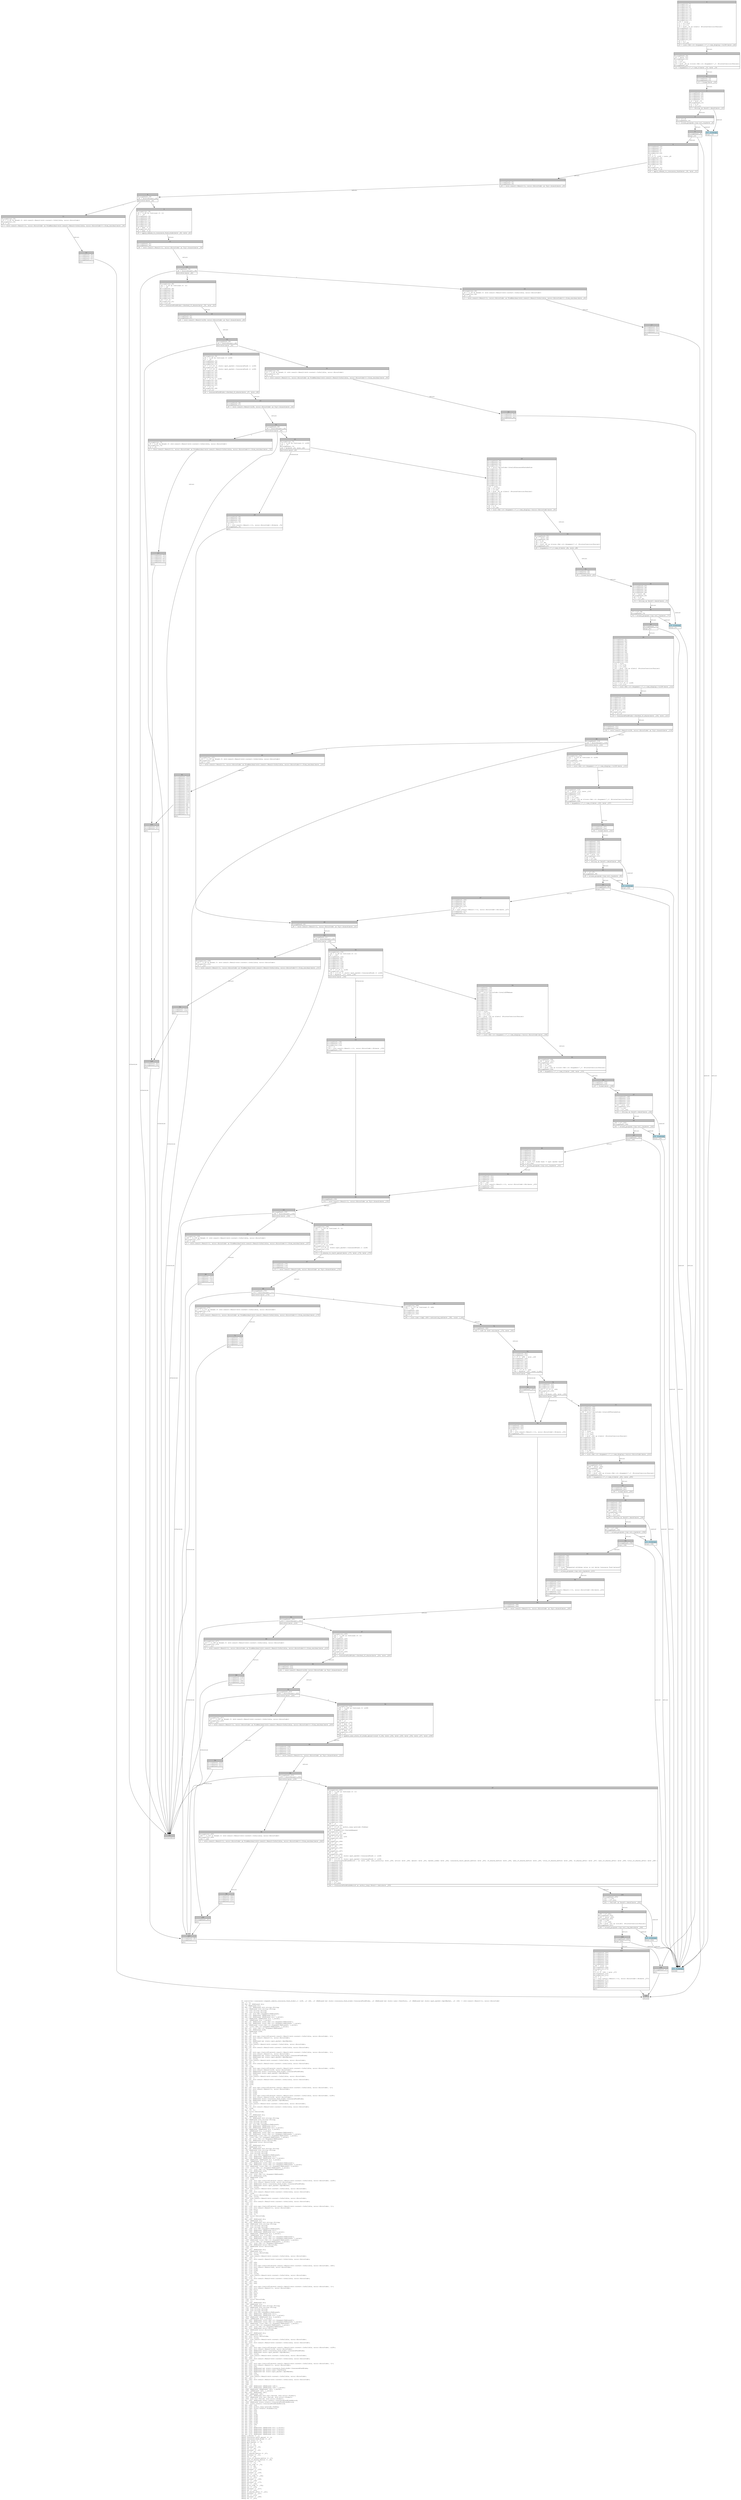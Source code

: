 digraph Mir_0_197 {
    graph [fontname="Courier, monospace"];
    node [fontname="Courier, monospace"];
    edge [fontname="Courier, monospace"];
    label=<fn controller::insurance::request_remove_insurance_fund_stake(_1: u128, _2: u64, _3: &amp;ReErased mut state::insurance_fund_stake::InsuranceFundStake, _4: &amp;ReErased mut state::user::UserStats, _5: &amp;ReErased mut state::spot_market::SpotMarket, _6: i64) -&gt; std::result::Result&lt;(), error::ErrorCode&gt;<br align="left"/>let _7: ();<br align="left"/>let mut _8: &amp;ReErased str;<br align="left"/>let _9: &amp;ReErased str;<br align="left"/>let mut _10: &amp;ReErased std::string::String;<br align="left"/>let _11: &amp;ReErased std::string::String;<br align="left"/>let _12: std::string::String;<br align="left"/>let _13: std::string::String;<br align="left"/>let mut _14: std::fmt::Arguments&lt;ReErased&gt;;<br align="left"/>let mut _15: &amp;ReErased [&amp;ReErased str];<br align="left"/>let mut _16: &amp;ReErased [&amp;ReErased str; 1_usize];<br align="left"/>let _17: &amp;ReErased [&amp;ReErased str; 1_usize];<br align="left"/>let _18: [&amp;ReErased str; 1_usize];<br align="left"/>let mut _19: &amp;ReErased [core::fmt::rt::Argument&lt;ReErased&gt;];<br align="left"/>let mut _20: &amp;ReErased [core::fmt::rt::Argument&lt;ReErased&gt;; 1_usize];<br align="left"/>let _21: &amp;ReErased [core::fmt::rt::Argument&lt;ReErased&gt;; 1_usize];<br align="left"/>let _22: [core::fmt::rt::Argument&lt;ReErased&gt;; 1_usize];<br align="left"/>let mut _23: core::fmt::rt::Argument&lt;ReErased&gt;;<br align="left"/>let mut _24: &amp;ReErased u128;<br align="left"/>let _25: &amp;ReErased u128;<br align="left"/>let mut _26: u128;<br align="left"/>let _27: ();<br align="left"/>let mut _28: std::ops::ControlFlow&lt;std::result::Result&lt;std::convert::Infallible, error::ErrorCode&gt;, ()&gt;;<br align="left"/>let mut _29: std::result::Result&lt;(), error::ErrorCode&gt;;<br align="left"/>let mut _30: u64;<br align="left"/>let mut _31: &amp;ReErased mut state::spot_market::SpotMarket;<br align="left"/>let mut _32: isize;<br align="left"/>let _33: std::result::Result&lt;std::convert::Infallible, error::ErrorCode&gt;;<br align="left"/>let mut _34: !;<br align="left"/>let mut _35: std::result::Result&lt;std::convert::Infallible, error::ErrorCode&gt;;<br align="left"/>let _36: ();<br align="left"/>let _37: ();<br align="left"/>let mut _38: std::ops::ControlFlow&lt;std::result::Result&lt;std::convert::Infallible, error::ErrorCode&gt;, ()&gt;;<br align="left"/>let mut _39: std::result::Result&lt;(), error::ErrorCode&gt;;<br align="left"/>let mut _40: &amp;ReErased mut state::insurance_fund_stake::InsuranceFundStake;<br align="left"/>let mut _41: &amp;ReErased mut state::spot_market::SpotMarket;<br align="left"/>let mut _42: isize;<br align="left"/>let _43: std::result::Result&lt;std::convert::Infallible, error::ErrorCode&gt;;<br align="left"/>let mut _44: !;<br align="left"/>let mut _45: std::result::Result&lt;std::convert::Infallible, error::ErrorCode&gt;;<br align="left"/>let _46: ();<br align="left"/>let _47: u128;<br align="left"/>let mut _48: std::ops::ControlFlow&lt;std::result::Result&lt;std::convert::Infallible, error::ErrorCode&gt;, u128&gt;;<br align="left"/>let mut _49: std::result::Result&lt;u128, error::ErrorCode&gt;;<br align="left"/>let mut _50: &amp;ReErased state::insurance_fund_stake::InsuranceFundStake;<br align="left"/>let mut _51: &amp;ReErased state::spot_market::SpotMarket;<br align="left"/>let mut _52: isize;<br align="left"/>let _53: std::result::Result&lt;std::convert::Infallible, error::ErrorCode&gt;;<br align="left"/>let mut _54: !;<br align="left"/>let mut _55: std::result::Result&lt;std::convert::Infallible, error::ErrorCode&gt;;<br align="left"/>let _56: u128;<br align="left"/>let _57: u128;<br align="left"/>let _58: u128;<br align="left"/>let _59: ();<br align="left"/>let mut _60: std::ops::ControlFlow&lt;std::result::Result&lt;std::convert::Infallible, error::ErrorCode&gt;, ()&gt;;<br align="left"/>let mut _61: std::result::Result&lt;(), error::ErrorCode&gt;;<br align="left"/>let mut _62: bool;<br align="left"/>let mut _63: u128;<br align="left"/>let mut _64: u128;<br align="left"/>let mut _65: std::ops::ControlFlow&lt;std::result::Result&lt;std::convert::Infallible, error::ErrorCode&gt;, u128&gt;;<br align="left"/>let mut _66: std::result::Result&lt;u128, error::ErrorCode&gt;;<br align="left"/>let mut _67: &amp;ReErased state::insurance_fund_stake::InsuranceFundStake;<br align="left"/>let mut _68: &amp;ReErased state::spot_market::SpotMarket;<br align="left"/>let mut _69: isize;<br align="left"/>let _70: std::result::Result&lt;std::convert::Infallible, error::ErrorCode&gt;;<br align="left"/>let mut _71: !;<br align="left"/>let mut _72: std::result::Result&lt;std::convert::Infallible, error::ErrorCode&gt;;<br align="left"/>let _73: u128;<br align="left"/>let mut _74: ();<br align="left"/>let _75: error::ErrorCode;<br align="left"/>let _76: ();<br align="left"/>let mut _77: &amp;ReErased str;<br align="left"/>let _78: &amp;ReErased str;<br align="left"/>let mut _79: &amp;ReErased std::string::String;<br align="left"/>let _80: &amp;ReErased std::string::String;<br align="left"/>let _81: std::string::String;<br align="left"/>let _82: std::string::String;<br align="left"/>let mut _83: std::fmt::Arguments&lt;ReErased&gt;;<br align="left"/>let mut _84: &amp;ReErased [&amp;ReErased str];<br align="left"/>let mut _85: &amp;ReErased [&amp;ReErased str; 2_usize];<br align="left"/>let _86: &amp;ReErased [&amp;ReErased str; 2_usize];<br align="left"/>let _87: [&amp;ReErased str; 2_usize];<br align="left"/>let mut _88: &amp;ReErased [core::fmt::rt::Argument&lt;ReErased&gt;];<br align="left"/>let mut _89: &amp;ReErased [core::fmt::rt::Argument&lt;ReErased&gt;; 1_usize];<br align="left"/>let _90: &amp;ReErased [core::fmt::rt::Argument&lt;ReErased&gt;; 1_usize];<br align="left"/>let _91: [core::fmt::rt::Argument&lt;ReErased&gt;; 1_usize];<br align="left"/>let mut _92: core::fmt::rt::Argument&lt;ReErased&gt;;<br align="left"/>let mut _93: &amp;ReErased error::ErrorCode;<br align="left"/>let _94: &amp;ReErased error::ErrorCode;<br align="left"/>let _95: ();<br align="left"/>let mut _96: &amp;ReErased str;<br align="left"/>let _97: &amp;ReErased str;<br align="left"/>let mut _98: &amp;ReErased std::string::String;<br align="left"/>let _99: &amp;ReErased std::string::String;<br align="left"/>let _100: std::string::String;<br align="left"/>let _101: std::string::String;<br align="left"/>let mut _102: std::fmt::Arguments&lt;ReErased&gt;;<br align="left"/>let mut _103: &amp;ReErased [&amp;ReErased str];<br align="left"/>let mut _104: &amp;ReErased [&amp;ReErased str; 2_usize];<br align="left"/>let _105: &amp;ReErased [&amp;ReErased str; 2_usize];<br align="left"/>let _106: [&amp;ReErased str; 2_usize];<br align="left"/>let mut _107: &amp;ReErased [core::fmt::rt::Argument&lt;ReErased&gt;];<br align="left"/>let mut _108: &amp;ReErased [core::fmt::rt::Argument&lt;ReErased&gt;; 2_usize];<br align="left"/>let _109: &amp;ReErased [core::fmt::rt::Argument&lt;ReErased&gt;; 2_usize];<br align="left"/>let _110: [core::fmt::rt::Argument&lt;ReErased&gt;; 2_usize];<br align="left"/>let mut _111: core::fmt::rt::Argument&lt;ReErased&gt;;<br align="left"/>let mut _112: &amp;ReErased u128;<br align="left"/>let _113: &amp;ReErased u128;<br align="left"/>let mut _114: core::fmt::rt::Argument&lt;ReErased&gt;;<br align="left"/>let mut _115: &amp;ReErased u128;<br align="left"/>let _116: &amp;ReErased u128;<br align="left"/>let _117: u128;<br align="left"/>let mut _118: std::ops::ControlFlow&lt;std::result::Result&lt;std::convert::Infallible, error::ErrorCode&gt;, u128&gt;;<br align="left"/>let mut _119: std::result::Result&lt;u128, error::ErrorCode&gt;;<br align="left"/>let mut _120: &amp;ReErased state::insurance_fund_stake::InsuranceFundStake;<br align="left"/>let mut _121: &amp;ReErased state::spot_market::SpotMarket;<br align="left"/>let mut _122: isize;<br align="left"/>let _123: std::result::Result&lt;std::convert::Infallible, error::ErrorCode&gt;;<br align="left"/>let mut _124: !;<br align="left"/>let mut _125: std::result::Result&lt;std::convert::Infallible, error::ErrorCode&gt;;<br align="left"/>let _126: u128;<br align="left"/>let mut _127: error::ErrorCode;<br align="left"/>let mut _128: isize;<br align="left"/>let _129: std::result::Result&lt;std::convert::Infallible, error::ErrorCode&gt;;<br align="left"/>let mut _130: !;<br align="left"/>let mut _131: std::result::Result&lt;std::convert::Infallible, error::ErrorCode&gt;;<br align="left"/>let _132: ();<br align="left"/>let _133: ();<br align="left"/>let mut _134: std::ops::ControlFlow&lt;std::result::Result&lt;std::convert::Infallible, error::ErrorCode&gt;, ()&gt;;<br align="left"/>let mut _135: std::result::Result&lt;(), error::ErrorCode&gt;;<br align="left"/>let mut _136: bool;<br align="left"/>let mut _137: u128;<br align="left"/>let mut _138: u128;<br align="left"/>let mut _139: ();<br align="left"/>let _140: error::ErrorCode;<br align="left"/>let _141: ();<br align="left"/>let mut _142: &amp;ReErased str;<br align="left"/>let _143: &amp;ReErased str;<br align="left"/>let mut _144: &amp;ReErased std::string::String;<br align="left"/>let _145: &amp;ReErased std::string::String;<br align="left"/>let _146: std::string::String;<br align="left"/>let _147: std::string::String;<br align="left"/>let mut _148: std::fmt::Arguments&lt;ReErased&gt;;<br align="left"/>let mut _149: &amp;ReErased [&amp;ReErased str];<br align="left"/>let mut _150: &amp;ReErased [&amp;ReErased str; 2_usize];<br align="left"/>let _151: &amp;ReErased [&amp;ReErased str; 2_usize];<br align="left"/>let _152: [&amp;ReErased str; 2_usize];<br align="left"/>let mut _153: &amp;ReErased [core::fmt::rt::Argument&lt;ReErased&gt;];<br align="left"/>let mut _154: &amp;ReErased [core::fmt::rt::Argument&lt;ReErased&gt;; 1_usize];<br align="left"/>let _155: &amp;ReErased [core::fmt::rt::Argument&lt;ReErased&gt;; 1_usize];<br align="left"/>let _156: [core::fmt::rt::Argument&lt;ReErased&gt;; 1_usize];<br align="left"/>let mut _157: core::fmt::rt::Argument&lt;ReErased&gt;;<br align="left"/>let mut _158: &amp;ReErased error::ErrorCode;<br align="left"/>let _159: &amp;ReErased error::ErrorCode;<br align="left"/>let _160: ();<br align="left"/>let mut _161: &amp;ReErased str;<br align="left"/>let _162: &amp;ReErased str;<br align="left"/>let mut _163: error::ErrorCode;<br align="left"/>let mut _164: isize;<br align="left"/>let _165: std::result::Result&lt;std::convert::Infallible, error::ErrorCode&gt;;<br align="left"/>let mut _166: !;<br align="left"/>let mut _167: std::result::Result&lt;std::convert::Infallible, error::ErrorCode&gt;;<br align="left"/>let _168: ();<br align="left"/>let mut _169: u64;<br align="left"/>let mut _170: u64;<br align="left"/>let mut _171: std::ops::ControlFlow&lt;std::result::Result&lt;std::convert::Infallible, error::ErrorCode&gt;, u64&gt;;<br align="left"/>let mut _172: std::result::Result&lt;u64, error::ErrorCode&gt;;<br align="left"/>let mut _173: u128;<br align="left"/>let mut _174: u128;<br align="left"/>let mut _175: u64;<br align="left"/>let mut _176: isize;<br align="left"/>let _177: std::result::Result&lt;std::convert::Infallible, error::ErrorCode&gt;;<br align="left"/>let mut _178: !;<br align="left"/>let mut _179: std::result::Result&lt;std::convert::Infallible, error::ErrorCode&gt;;<br align="left"/>let _180: u64;<br align="left"/>let mut _181: u64;<br align="left"/>let mut _182: u64;<br align="left"/>let _183: ();<br align="left"/>let mut _184: std::ops::ControlFlow&lt;std::result::Result&lt;std::convert::Infallible, error::ErrorCode&gt;, ()&gt;;<br align="left"/>let mut _185: std::result::Result&lt;(), error::ErrorCode&gt;;<br align="left"/>let mut _186: bool;<br align="left"/>let mut _187: u64;<br align="left"/>let mut _188: bool;<br align="left"/>let mut _189: u64;<br align="left"/>let mut _190: u64;<br align="left"/>let mut _191: ();<br align="left"/>let _192: error::ErrorCode;<br align="left"/>let _193: ();<br align="left"/>let mut _194: &amp;ReErased str;<br align="left"/>let _195: &amp;ReErased str;<br align="left"/>let mut _196: &amp;ReErased std::string::String;<br align="left"/>let _197: &amp;ReErased std::string::String;<br align="left"/>let _198: std::string::String;<br align="left"/>let _199: std::string::String;<br align="left"/>let mut _200: std::fmt::Arguments&lt;ReErased&gt;;<br align="left"/>let mut _201: &amp;ReErased [&amp;ReErased str];<br align="left"/>let mut _202: &amp;ReErased [&amp;ReErased str; 2_usize];<br align="left"/>let _203: &amp;ReErased [&amp;ReErased str; 2_usize];<br align="left"/>let _204: [&amp;ReErased str; 2_usize];<br align="left"/>let mut _205: &amp;ReErased [core::fmt::rt::Argument&lt;ReErased&gt;];<br align="left"/>let mut _206: &amp;ReErased [core::fmt::rt::Argument&lt;ReErased&gt;; 1_usize];<br align="left"/>let _207: &amp;ReErased [core::fmt::rt::Argument&lt;ReErased&gt;; 1_usize];<br align="left"/>let _208: [core::fmt::rt::Argument&lt;ReErased&gt;; 1_usize];<br align="left"/>let mut _209: core::fmt::rt::Argument&lt;ReErased&gt;;<br align="left"/>let mut _210: &amp;ReErased error::ErrorCode;<br align="left"/>let _211: &amp;ReErased error::ErrorCode;<br align="left"/>let _212: ();<br align="left"/>let mut _213: &amp;ReErased str;<br align="left"/>let _214: &amp;ReErased str;<br align="left"/>let mut _215: error::ErrorCode;<br align="left"/>let mut _216: isize;<br align="left"/>let _217: std::result::Result&lt;std::convert::Infallible, error::ErrorCode&gt;;<br align="left"/>let mut _218: !;<br align="left"/>let mut _219: std::result::Result&lt;std::convert::Infallible, error::ErrorCode&gt;;<br align="left"/>let _220: ();<br align="left"/>let _221: u128;<br align="left"/>let mut _222: std::ops::ControlFlow&lt;std::result::Result&lt;std::convert::Infallible, error::ErrorCode&gt;, u128&gt;;<br align="left"/>let mut _223: std::result::Result&lt;u128, error::ErrorCode&gt;;<br align="left"/>let mut _224: &amp;ReErased state::insurance_fund_stake::InsuranceFundStake;<br align="left"/>let mut _225: &amp;ReErased state::spot_market::SpotMarket;<br align="left"/>let mut _226: isize;<br align="left"/>let _227: std::result::Result&lt;std::convert::Infallible, error::ErrorCode&gt;;<br align="left"/>let mut _228: !;<br align="left"/>let mut _229: std::result::Result&lt;std::convert::Infallible, error::ErrorCode&gt;;<br align="left"/>let _230: u128;<br align="left"/>let _231: ();<br align="left"/>let mut _232: std::ops::ControlFlow&lt;std::result::Result&lt;std::convert::Infallible, error::ErrorCode&gt;, ()&gt;;<br align="left"/>let mut _233: std::result::Result&lt;(), error::ErrorCode&gt;;<br align="left"/>let mut _234: u64;<br align="left"/>let mut _235: &amp;ReErased mut state::insurance_fund_stake::InsuranceFundStake;<br align="left"/>let mut _236: &amp;ReErased mut state::user::UserStats;<br align="left"/>let mut _237: &amp;ReErased mut state::spot_market::SpotMarket;<br align="left"/>let mut _238: i64;<br align="left"/>let mut _239: isize;<br align="left"/>let _240: std::result::Result&lt;std::convert::Infallible, error::ErrorCode&gt;;<br align="left"/>let mut _241: !;<br align="left"/>let mut _242: std::result::Result&lt;std::convert::Infallible, error::ErrorCode&gt;;<br align="left"/>let _243: ();<br align="left"/>let _244: ();<br align="left"/>let _245: ();<br align="left"/>let mut _246: &amp;ReErased [&amp;ReErased [u8]];<br align="left"/>let mut _247: &amp;ReErased [&amp;ReErased [u8]; 1_usize];<br align="left"/>let _248: &amp;ReErased [&amp;ReErased [u8]; 1_usize];<br align="left"/>let _249: [&amp;ReErased [u8]; 1_usize];<br align="left"/>let mut _250: &amp;ReErased [u8];<br align="left"/>let _251: &amp;ReErased [u8];<br align="left"/>let mut _252: &amp;ReErased std::vec::Vec&lt;u8, std::alloc::Global&gt;;<br align="left"/>let _253: &amp;ReErased std::vec::Vec&lt;u8, std::alloc::Global&gt;;<br align="left"/>let _254: std::vec::Vec&lt;u8, std::alloc::Global&gt;;<br align="left"/>let mut _255: &amp;ReErased state::events::InsuranceFundStakeRecord;<br align="left"/>let _256: &amp;ReErased state::events::InsuranceFundStakeRecord;<br align="left"/>let _257: state::events::InsuranceFundStakeRecord;<br align="left"/>let mut _258: i64;<br align="left"/>let mut _259: anchor_lang::prelude::Pubkey;<br align="left"/>let mut _260: state::events::StakeAction;<br align="left"/>let mut _261: u64;<br align="left"/>let mut _262: u16;<br align="left"/>let mut _263: u64;<br align="left"/>let mut _264: u128;<br align="left"/>let mut _265: u128;<br align="left"/>let mut _266: u128;<br align="left"/>let mut _267: u128;<br align="left"/>let mut _268: u128;<br align="left"/>let mut _269: u128;<br align="left"/>let mut _270: i64;<br align="left"/>let mut _271: ();<br align="left"/>let mut _272: &amp;ReErased [&amp;ReErased str; 2_usize];<br align="left"/>let mut _273: &amp;ReErased [&amp;ReErased str; 2_usize];<br align="left"/>let mut _274: &amp;ReErased [&amp;ReErased str; 2_usize];<br align="left"/>let mut _275: &amp;ReErased [&amp;ReErased str; 2_usize];<br align="left"/>let mut _276: &amp;ReErased [&amp;ReErased str; 1_usize];<br align="left"/>debug n_shares =&gt; _1;<br align="left"/>debug insurance_vault_amount =&gt; _2;<br align="left"/>debug insurance_fund_stake =&gt; _3;<br align="left"/>debug user_stats =&gt; _4;<br align="left"/>debug spot_market =&gt; _5;<br align="left"/>debug now =&gt; _6;<br align="left"/>debug res =&gt; _13;<br align="left"/>debug residual =&gt; _33;<br align="left"/>debug val =&gt; _36;<br align="left"/>debug residual =&gt; _43;<br align="left"/>debug val =&gt; _46;<br align="left"/>debug if_shares_before =&gt; _47;<br align="left"/>debug residual =&gt; _53;<br align="left"/>debug val =&gt; _56;<br align="left"/>debug total_if_shares_before =&gt; _57;<br align="left"/>debug user_if_shares_before =&gt; _58;<br align="left"/>debug residual =&gt; _70;<br align="left"/>debug val =&gt; _73;<br align="left"/>debug error_code =&gt; _75;<br align="left"/>debug res =&gt; _82;<br align="left"/>debug res =&gt; _101;<br align="left"/>debug residual =&gt; _123;<br align="left"/>debug val =&gt; _126;<br align="left"/>debug residual =&gt; _129;<br align="left"/>debug val =&gt; _132;<br align="left"/>debug error_code =&gt; _140;<br align="left"/>debug res =&gt; _147;<br align="left"/>debug residual =&gt; _165;<br align="left"/>debug val =&gt; _168;<br align="left"/>debug residual =&gt; _177;<br align="left"/>debug val =&gt; _180;<br align="left"/>debug error_code =&gt; _192;<br align="left"/>debug res =&gt; _199;<br align="left"/>debug residual =&gt; _217;<br align="left"/>debug val =&gt; _220;<br align="left"/>debug if_shares_after =&gt; _221;<br align="left"/>debug residual =&gt; _227;<br align="left"/>debug val =&gt; _230;<br align="left"/>debug residual =&gt; _240;<br align="left"/>debug val =&gt; _243;<br align="left"/>>;
    bb0__0_197 [shape="none", label=<<table border="0" cellborder="1" cellspacing="0"><tr><td bgcolor="gray" align="center" colspan="1">0</td></tr><tr><td align="left" balign="left">StorageLive(_7)<br/>StorageLive(_8)<br/>StorageLive(_9)<br/>StorageLive(_10)<br/>StorageLive(_11)<br/>StorageLive(_12)<br/>StorageLive(_13)<br/>StorageLive(_14)<br/>StorageLive(_15)<br/>StorageLive(_16)<br/>StorageLive(_17)<br/>_276 = const _<br/>_17 = &amp;(*_276)<br/>_16 = &amp;(*_17)<br/>_15 = move _16 as &amp;[&amp;str] (PointerCoercion(Unsize))<br/>StorageDead(_16)<br/>StorageLive(_19)<br/>StorageLive(_20)<br/>StorageLive(_21)<br/>StorageLive(_22)<br/>StorageLive(_23)<br/>StorageLive(_24)<br/>StorageLive(_25)<br/>_25 = &amp;_1<br/>_24 = &amp;(*_25)<br/></td></tr><tr><td align="left">_23 = core::fmt::rt::Argument::&lt;'_&gt;::new_display::&lt;u128&gt;(move _24)</td></tr></table>>];
    bb1__0_197 [shape="none", label=<<table border="0" cellborder="1" cellspacing="0"><tr><td bgcolor="gray" align="center" colspan="1">1</td></tr><tr><td align="left" balign="left">StorageDead(_24)<br/>_22 = [move _23]<br/>StorageDead(_23)<br/>_21 = &amp;_22<br/>_20 = &amp;(*_21)<br/>_19 = move _20 as &amp;[core::fmt::rt::Argument&lt;'_&gt;] (PointerCoercion(Unsize))<br/>StorageDead(_20)<br/></td></tr><tr><td align="left">_14 = Arguments::&lt;'_&gt;::new_v1(move _15, move _19)</td></tr></table>>];
    bb2__0_197 [shape="none", label=<<table border="0" cellborder="1" cellspacing="0"><tr><td bgcolor="gray" align="center" colspan="1">2</td></tr><tr><td align="left" balign="left">StorageDead(_19)<br/>StorageDead(_15)<br/></td></tr><tr><td align="left">_13 = format(move _14)</td></tr></table>>];
    bb3__0_197 [shape="none", label=<<table border="0" cellborder="1" cellspacing="0"><tr><td bgcolor="gray" align="center" colspan="1">3</td></tr><tr><td align="left" balign="left">StorageDead(_14)<br/>StorageDead(_25)<br/>StorageDead(_22)<br/>StorageDead(_21)<br/>StorageDead(_17)<br/>_12 = move _13<br/>StorageDead(_13)<br/>_11 = &amp;_12<br/>_10 = &amp;(*_11)<br/></td></tr><tr><td align="left">_9 = &lt;String as Deref&gt;::deref(move _10)</td></tr></table>>];
    bb4__0_197 [shape="none", label=<<table border="0" cellborder="1" cellspacing="0"><tr><td bgcolor="gray" align="center" colspan="1">4</td></tr><tr><td align="left" balign="left">_8 = &amp;(*_9)<br/>StorageDead(_10)<br/></td></tr><tr><td align="left">_7 = solana_program::log::sol_log(move _8)</td></tr></table>>];
    bb5__0_197 [shape="none", label=<<table border="0" cellborder="1" cellspacing="0"><tr><td bgcolor="gray" align="center" colspan="1">5</td></tr><tr><td align="left" balign="left">StorageDead(_8)<br/></td></tr><tr><td align="left">drop(_12)</td></tr></table>>];
    bb6__0_197 [shape="none", label=<<table border="0" cellborder="1" cellspacing="0"><tr><td bgcolor="gray" align="center" colspan="1">6</td></tr><tr><td align="left" balign="left">StorageDead(_12)<br/>StorageDead(_11)<br/>StorageDead(_9)<br/>StorageDead(_7)<br/>StorageLive(_26)<br/>_26 = _1<br/>((*_3).2: u128) = move _26<br/>StorageDead(_26)<br/>StorageLive(_27)<br/>StorageLive(_28)<br/>StorageLive(_29)<br/>StorageLive(_30)<br/>_30 = _2<br/>StorageLive(_31)<br/>_31 = &amp;mut (*_5)<br/></td></tr><tr><td align="left">_29 = apply_rebase_to_insurance_fund(move _30, move _31)</td></tr></table>>];
    bb7__0_197 [shape="none", label=<<table border="0" cellborder="1" cellspacing="0"><tr><td bgcolor="gray" align="center" colspan="1">7</td></tr><tr><td align="left" balign="left">StorageDead(_31)<br/>StorageDead(_30)<br/></td></tr><tr><td align="left">_28 = &lt;std::result::Result&lt;(), error::ErrorCode&gt; as Try&gt;::branch(move _29)</td></tr></table>>];
    bb8__0_197 [shape="none", label=<<table border="0" cellborder="1" cellspacing="0"><tr><td bgcolor="gray" align="center" colspan="1">8</td></tr><tr><td align="left" balign="left">StorageDead(_29)<br/>_32 = discriminant(_28)<br/></td></tr><tr><td align="left">switchInt(move _32)</td></tr></table>>];
    bb9__0_197 [shape="none", label=<<table border="0" cellborder="1" cellspacing="0"><tr><td bgcolor="gray" align="center" colspan="1">9</td></tr><tr><td align="left" balign="left">StorageLive(_36)<br/>_36 = ((_28 as Continue).0: ())<br/>_27 = _36<br/>StorageDead(_36)<br/>StorageDead(_28)<br/>StorageDead(_27)<br/>StorageLive(_37)<br/>StorageLive(_38)<br/>StorageLive(_39)<br/>StorageLive(_40)<br/>_40 = &amp;mut (*_3)<br/>StorageLive(_41)<br/>_41 = &amp;mut (*_5)<br/></td></tr><tr><td align="left">_39 = apply_rebase_to_insurance_fund_stake(move _40, move _41)</td></tr></table>>];
    bb10__0_197 [shape="none", label=<<table border="0" cellborder="1" cellspacing="0"><tr><td bgcolor="gray" align="center" colspan="1">10</td></tr><tr><td align="left">unreachable</td></tr></table>>];
    bb11__0_197 [shape="none", label=<<table border="0" cellborder="1" cellspacing="0"><tr><td bgcolor="gray" align="center" colspan="1">11</td></tr><tr><td align="left" balign="left">StorageLive(_33)<br/>_33 = ((_28 as Break).0: std::result::Result&lt;std::convert::Infallible, error::ErrorCode&gt;)<br/>StorageLive(_35)<br/>_35 = _33<br/></td></tr><tr><td align="left">_0 = &lt;std::result::Result&lt;(), error::ErrorCode&gt; as FromResidual&lt;std::result::Result&lt;Infallible, error::ErrorCode&gt;&gt;&gt;::from_residual(move _35)</td></tr></table>>];
    bb12__0_197 [shape="none", label=<<table border="0" cellborder="1" cellspacing="0"><tr><td bgcolor="gray" align="center" colspan="1">12</td></tr><tr><td align="left" balign="left">StorageDead(_35)<br/>StorageDead(_33)<br/>StorageDead(_28)<br/>StorageDead(_27)<br/></td></tr><tr><td align="left">goto</td></tr></table>>];
    bb13__0_197 [shape="none", label=<<table border="0" cellborder="1" cellspacing="0"><tr><td bgcolor="gray" align="center" colspan="1">13</td></tr><tr><td align="left" balign="left">StorageDead(_41)<br/>StorageDead(_40)<br/></td></tr><tr><td align="left">_38 = &lt;std::result::Result&lt;(), error::ErrorCode&gt; as Try&gt;::branch(move _39)</td></tr></table>>];
    bb14__0_197 [shape="none", label=<<table border="0" cellborder="1" cellspacing="0"><tr><td bgcolor="gray" align="center" colspan="1">14</td></tr><tr><td align="left" balign="left">StorageDead(_39)<br/>_42 = discriminant(_38)<br/></td></tr><tr><td align="left">switchInt(move _42)</td></tr></table>>];
    bb15__0_197 [shape="none", label=<<table border="0" cellborder="1" cellspacing="0"><tr><td bgcolor="gray" align="center" colspan="1">15</td></tr><tr><td align="left" balign="left">StorageLive(_46)<br/>_46 = ((_38 as Continue).0: ())<br/>_37 = _46<br/>StorageDead(_46)<br/>StorageDead(_38)<br/>StorageDead(_37)<br/>StorageLive(_47)<br/>StorageLive(_48)<br/>StorageLive(_49)<br/>StorageLive(_50)<br/>_50 = &amp;(*_3)<br/>StorageLive(_51)<br/>_51 = &amp;(*_5)<br/></td></tr><tr><td align="left">_49 = InsuranceFundStake::checked_if_shares(move _50, move _51)</td></tr></table>>];
    bb16__0_197 [shape="none", label=<<table border="0" cellborder="1" cellspacing="0"><tr><td bgcolor="gray" align="center" colspan="1">16</td></tr><tr><td align="left" balign="left">StorageLive(_43)<br/>_43 = ((_38 as Break).0: std::result::Result&lt;std::convert::Infallible, error::ErrorCode&gt;)<br/>StorageLive(_45)<br/>_45 = _43<br/></td></tr><tr><td align="left">_0 = &lt;std::result::Result&lt;(), error::ErrorCode&gt; as FromResidual&lt;std::result::Result&lt;Infallible, error::ErrorCode&gt;&gt;&gt;::from_residual(move _45)</td></tr></table>>];
    bb17__0_197 [shape="none", label=<<table border="0" cellborder="1" cellspacing="0"><tr><td bgcolor="gray" align="center" colspan="1">17</td></tr><tr><td align="left" balign="left">StorageDead(_45)<br/>StorageDead(_43)<br/>StorageDead(_38)<br/>StorageDead(_37)<br/></td></tr><tr><td align="left">goto</td></tr></table>>];
    bb18__0_197 [shape="none", label=<<table border="0" cellborder="1" cellspacing="0"><tr><td bgcolor="gray" align="center" colspan="1">18</td></tr><tr><td align="left" balign="left">StorageDead(_51)<br/>StorageDead(_50)<br/></td></tr><tr><td align="left">_48 = &lt;std::result::Result&lt;u128, error::ErrorCode&gt; as Try&gt;::branch(move _49)</td></tr></table>>];
    bb19__0_197 [shape="none", label=<<table border="0" cellborder="1" cellspacing="0"><tr><td bgcolor="gray" align="center" colspan="1">19</td></tr><tr><td align="left" balign="left">StorageDead(_49)<br/>_52 = discriminant(_48)<br/></td></tr><tr><td align="left">switchInt(move _52)</td></tr></table>>];
    bb20__0_197 [shape="none", label=<<table border="0" cellborder="1" cellspacing="0"><tr><td bgcolor="gray" align="center" colspan="1">20</td></tr><tr><td align="left" balign="left">StorageLive(_56)<br/>_56 = ((_48 as Continue).0: u128)<br/>_47 = _56<br/>StorageDead(_56)<br/>StorageDead(_48)<br/>StorageLive(_57)<br/>_57 = (((*_5).9: state::spot_market::InsuranceFund).1: u128)<br/>StorageLive(_58)<br/>_58 = (((*_5).9: state::spot_market::InsuranceFund).2: u128)<br/>StorageLive(_59)<br/>StorageLive(_60)<br/>StorageLive(_61)<br/>StorageLive(_62)<br/>StorageLive(_63)<br/>_63 = ((*_3).2: u128)<br/>StorageLive(_64)<br/>StorageLive(_65)<br/>StorageLive(_66)<br/>StorageLive(_67)<br/>_67 = &amp;(*_3)<br/>StorageLive(_68)<br/>_68 = &amp;(*_5)<br/></td></tr><tr><td align="left">_66 = InsuranceFundStake::checked_if_shares(move _67, move _68)</td></tr></table>>];
    bb21__0_197 [shape="none", label=<<table border="0" cellborder="1" cellspacing="0"><tr><td bgcolor="gray" align="center" colspan="1">21</td></tr><tr><td align="left" balign="left">StorageLive(_53)<br/>_53 = ((_48 as Break).0: std::result::Result&lt;std::convert::Infallible, error::ErrorCode&gt;)<br/>StorageLive(_55)<br/>_55 = _53<br/></td></tr><tr><td align="left">_0 = &lt;std::result::Result&lt;(), error::ErrorCode&gt; as FromResidual&lt;std::result::Result&lt;Infallible, error::ErrorCode&gt;&gt;&gt;::from_residual(move _55)</td></tr></table>>];
    bb22__0_197 [shape="none", label=<<table border="0" cellborder="1" cellspacing="0"><tr><td bgcolor="gray" align="center" colspan="1">22</td></tr><tr><td align="left" balign="left">StorageDead(_55)<br/>StorageDead(_53)<br/>StorageDead(_48)<br/></td></tr><tr><td align="left">goto</td></tr></table>>];
    bb23__0_197 [shape="none", label=<<table border="0" cellborder="1" cellspacing="0"><tr><td bgcolor="gray" align="center" colspan="1">23</td></tr><tr><td align="left" balign="left">StorageDead(_68)<br/>StorageDead(_67)<br/></td></tr><tr><td align="left">_65 = &lt;std::result::Result&lt;u128, error::ErrorCode&gt; as Try&gt;::branch(move _66)</td></tr></table>>];
    bb24__0_197 [shape="none", label=<<table border="0" cellborder="1" cellspacing="0"><tr><td bgcolor="gray" align="center" colspan="1">24</td></tr><tr><td align="left" balign="left">StorageDead(_66)<br/>_69 = discriminant(_65)<br/></td></tr><tr><td align="left">switchInt(move _69)</td></tr></table>>];
    bb25__0_197 [shape="none", label=<<table border="0" cellborder="1" cellspacing="0"><tr><td bgcolor="gray" align="center" colspan="1">25</td></tr><tr><td align="left" balign="left">StorageLive(_73)<br/>_73 = ((_65 as Continue).0: u128)<br/>_64 = _73<br/>StorageDead(_73)<br/>_62 = Le(move _63, move _64)<br/></td></tr><tr><td align="left">switchInt(move _62)</td></tr></table>>];
    bb26__0_197 [shape="none", label=<<table border="0" cellborder="1" cellspacing="0"><tr><td bgcolor="gray" align="center" colspan="1">26</td></tr><tr><td align="left" balign="left">StorageLive(_70)<br/>_70 = ((_65 as Break).0: std::result::Result&lt;std::convert::Infallible, error::ErrorCode&gt;)<br/>StorageLive(_72)<br/>_72 = _70<br/></td></tr><tr><td align="left">_0 = &lt;std::result::Result&lt;(), error::ErrorCode&gt; as FromResidual&lt;std::result::Result&lt;Infallible, error::ErrorCode&gt;&gt;&gt;::from_residual(move _72)</td></tr></table>>];
    bb27__0_197 [shape="none", label=<<table border="0" cellborder="1" cellspacing="0"><tr><td bgcolor="gray" align="center" colspan="1">27</td></tr><tr><td align="left" balign="left">StorageDead(_72)<br/>StorageDead(_70)<br/>StorageDead(_65)<br/>StorageDead(_64)<br/>StorageDead(_63)<br/></td></tr><tr><td align="left">goto</td></tr></table>>];
    bb28__0_197 [shape="none", label=<<table border="0" cellborder="1" cellspacing="0"><tr><td bgcolor="gray" align="center" colspan="1">28</td></tr><tr><td align="left" balign="left">StorageDead(_65)<br/>StorageDead(_64)<br/>StorageDead(_63)<br/>StorageLive(_74)<br/>_74 = ()<br/>_61 = std::result::Result::&lt;(), error::ErrorCode&gt;::Ok(move _74)<br/>StorageDead(_74)<br/></td></tr><tr><td align="left">goto</td></tr></table>>];
    bb29__0_197 [shape="none", label=<<table border="0" cellborder="1" cellspacing="0"><tr><td bgcolor="gray" align="center" colspan="1">29</td></tr><tr><td align="left" balign="left">StorageDead(_65)<br/>StorageDead(_64)<br/>StorageDead(_63)<br/>StorageLive(_75)<br/>_75 = error::ErrorCode::InvalidInsuranceUnstakeSize<br/>StorageLive(_76)<br/>StorageLive(_77)<br/>StorageLive(_78)<br/>StorageLive(_79)<br/>StorageLive(_80)<br/>StorageLive(_81)<br/>StorageLive(_82)<br/>StorageLive(_83)<br/>StorageLive(_84)<br/>StorageLive(_85)<br/>StorageLive(_86)<br/>_275 = const _<br/>_86 = &amp;(*_275)<br/>_85 = &amp;(*_86)<br/>_84 = move _85 as &amp;[&amp;str] (PointerCoercion(Unsize))<br/>StorageDead(_85)<br/>StorageLive(_88)<br/>StorageLive(_89)<br/>StorageLive(_90)<br/>StorageLive(_91)<br/>StorageLive(_92)<br/>StorageLive(_93)<br/>StorageLive(_94)<br/>_94 = &amp;_75<br/>_93 = &amp;(*_94)<br/></td></tr><tr><td align="left">_92 = core::fmt::rt::Argument::&lt;'_&gt;::new_display::&lt;error::ErrorCode&gt;(move _93)</td></tr></table>>];
    bb30__0_197 [shape="none", label=<<table border="0" cellborder="1" cellspacing="0"><tr><td bgcolor="gray" align="center" colspan="1">30</td></tr><tr><td align="left" balign="left">StorageDead(_93)<br/>_91 = [move _92]<br/>StorageDead(_92)<br/>_90 = &amp;_91<br/>_89 = &amp;(*_90)<br/>_88 = move _89 as &amp;[core::fmt::rt::Argument&lt;'_&gt;] (PointerCoercion(Unsize))<br/>StorageDead(_89)<br/></td></tr><tr><td align="left">_83 = Arguments::&lt;'_&gt;::new_v1(move _84, move _88)</td></tr></table>>];
    bb31__0_197 [shape="none", label=<<table border="0" cellborder="1" cellspacing="0"><tr><td bgcolor="gray" align="center" colspan="1">31</td></tr><tr><td align="left" balign="left">StorageDead(_88)<br/>StorageDead(_84)<br/></td></tr><tr><td align="left">_82 = format(move _83)</td></tr></table>>];
    bb32__0_197 [shape="none", label=<<table border="0" cellborder="1" cellspacing="0"><tr><td bgcolor="gray" align="center" colspan="1">32</td></tr><tr><td align="left" balign="left">StorageDead(_83)<br/>StorageDead(_94)<br/>StorageDead(_91)<br/>StorageDead(_90)<br/>StorageDead(_86)<br/>_81 = move _82<br/>StorageDead(_82)<br/>_80 = &amp;_81<br/>_79 = &amp;(*_80)<br/></td></tr><tr><td align="left">_78 = &lt;String as Deref&gt;::deref(move _79)</td></tr></table>>];
    bb33__0_197 [shape="none", label=<<table border="0" cellborder="1" cellspacing="0"><tr><td bgcolor="gray" align="center" colspan="1">33</td></tr><tr><td align="left" balign="left">_77 = &amp;(*_78)<br/>StorageDead(_79)<br/></td></tr><tr><td align="left">_76 = solana_program::log::sol_log(move _77)</td></tr></table>>];
    bb34__0_197 [shape="none", label=<<table border="0" cellborder="1" cellspacing="0"><tr><td bgcolor="gray" align="center" colspan="1">34</td></tr><tr><td align="left" balign="left">StorageDead(_77)<br/></td></tr><tr><td align="left">drop(_81)</td></tr></table>>];
    bb35__0_197 [shape="none", label=<<table border="0" cellborder="1" cellspacing="0"><tr><td bgcolor="gray" align="center" colspan="1">35</td></tr><tr><td align="left" balign="left">StorageDead(_81)<br/>StorageDead(_80)<br/>StorageDead(_78)<br/>StorageDead(_76)<br/>StorageLive(_95)<br/>StorageLive(_96)<br/>StorageLive(_97)<br/>StorageLive(_98)<br/>StorageLive(_99)<br/>StorageLive(_100)<br/>StorageLive(_101)<br/>StorageLive(_102)<br/>StorageLive(_103)<br/>StorageLive(_104)<br/>StorageLive(_105)<br/>_274 = const _<br/>_105 = &amp;(*_274)<br/>_104 = &amp;(*_105)<br/>_103 = move _104 as &amp;[&amp;str] (PointerCoercion(Unsize))<br/>StorageDead(_104)<br/>StorageLive(_107)<br/>StorageLive(_108)<br/>StorageLive(_109)<br/>StorageLive(_110)<br/>StorageLive(_111)<br/>StorageLive(_112)<br/>StorageLive(_113)<br/>_113 = &amp;((*_3).2: u128)<br/>_112 = &amp;(*_113)<br/></td></tr><tr><td align="left">_111 = core::fmt::rt::Argument::&lt;'_&gt;::new_display::&lt;u128&gt;(move _112)</td></tr></table>>];
    bb36__0_197 [shape="none", label=<<table border="0" cellborder="1" cellspacing="0"><tr><td bgcolor="gray" align="center" colspan="1">36</td></tr><tr><td align="left" balign="left">StorageDead(_112)<br/>StorageLive(_114)<br/>StorageLive(_115)<br/>StorageLive(_116)<br/>StorageLive(_117)<br/>StorageLive(_118)<br/>StorageLive(_119)<br/>StorageLive(_120)<br/>_120 = &amp;(*_3)<br/>StorageLive(_121)<br/>_121 = &amp;(*_5)<br/></td></tr><tr><td align="left">_119 = InsuranceFundStake::checked_if_shares(move _120, move _121)</td></tr></table>>];
    bb37__0_197 [shape="none", label=<<table border="0" cellborder="1" cellspacing="0"><tr><td bgcolor="gray" align="center" colspan="1">37</td></tr><tr><td align="left" balign="left">StorageDead(_121)<br/>StorageDead(_120)<br/></td></tr><tr><td align="left">_118 = &lt;std::result::Result&lt;u128, error::ErrorCode&gt; as Try&gt;::branch(move _119)</td></tr></table>>];
    bb38__0_197 [shape="none", label=<<table border="0" cellborder="1" cellspacing="0"><tr><td bgcolor="gray" align="center" colspan="1">38</td></tr><tr><td align="left" balign="left">StorageDead(_119)<br/>_122 = discriminant(_118)<br/></td></tr><tr><td align="left">switchInt(move _122)</td></tr></table>>];
    bb39__0_197 [shape="none", label=<<table border="0" cellborder="1" cellspacing="0"><tr><td bgcolor="gray" align="center" colspan="1">39</td></tr><tr><td align="left" balign="left">StorageLive(_126)<br/>_126 = ((_118 as Continue).0: u128)<br/>_117 = _126<br/>StorageDead(_126)<br/>_116 = &amp;_117<br/>_115 = &amp;(*_116)<br/></td></tr><tr><td align="left">_114 = core::fmt::rt::Argument::&lt;'_&gt;::new_display::&lt;u128&gt;(move _115)</td></tr></table>>];
    bb40__0_197 [shape="none", label=<<table border="0" cellborder="1" cellspacing="0"><tr><td bgcolor="gray" align="center" colspan="1">40</td></tr><tr><td align="left" balign="left">StorageLive(_123)<br/>_123 = ((_118 as Break).0: std::result::Result&lt;std::convert::Infallible, error::ErrorCode&gt;)<br/>StorageLive(_125)<br/>_125 = _123<br/></td></tr><tr><td align="left">_0 = &lt;std::result::Result&lt;(), error::ErrorCode&gt; as FromResidual&lt;std::result::Result&lt;Infallible, error::ErrorCode&gt;&gt;&gt;::from_residual(move _125)</td></tr></table>>];
    bb41__0_197 [shape="none", label=<<table border="0" cellborder="1" cellspacing="0"><tr><td bgcolor="gray" align="center" colspan="1">41</td></tr><tr><td align="left" balign="left">StorageDead(_125)<br/>StorageDead(_123)<br/>StorageDead(_115)<br/>StorageDead(_114)<br/>StorageDead(_111)<br/>StorageDead(_108)<br/>StorageDead(_107)<br/>StorageDead(_103)<br/>StorageDead(_102)<br/>StorageDead(_118)<br/>StorageDead(_117)<br/>StorageDead(_116)<br/>StorageDead(_113)<br/>StorageDead(_110)<br/>StorageDead(_109)<br/>StorageDead(_105)<br/>StorageDead(_101)<br/>StorageDead(_98)<br/>StorageDead(_96)<br/>StorageDead(_100)<br/>StorageDead(_99)<br/>StorageDead(_97)<br/>StorageDead(_95)<br/>StorageDead(_75)<br/></td></tr><tr><td align="left">goto</td></tr></table>>];
    bb42__0_197 [shape="none", label=<<table border="0" cellborder="1" cellspacing="0"><tr><td bgcolor="gray" align="center" colspan="1">42</td></tr><tr><td align="left" balign="left">StorageDead(_115)<br/>_110 = [move _111, move _114]<br/>StorageDead(_114)<br/>StorageDead(_111)<br/>_109 = &amp;_110<br/>_108 = &amp;(*_109)<br/>_107 = move _108 as &amp;[core::fmt::rt::Argument&lt;'_&gt;] (PointerCoercion(Unsize))<br/>StorageDead(_108)<br/></td></tr><tr><td align="left">_102 = Arguments::&lt;'_&gt;::new_v1(move _103, move _107)</td></tr></table>>];
    bb43__0_197 [shape="none", label=<<table border="0" cellborder="1" cellspacing="0"><tr><td bgcolor="gray" align="center" colspan="1">43</td></tr><tr><td align="left" balign="left">StorageDead(_107)<br/>StorageDead(_103)<br/></td></tr><tr><td align="left">_101 = format(move _102)</td></tr></table>>];
    bb44__0_197 [shape="none", label=<<table border="0" cellborder="1" cellspacing="0"><tr><td bgcolor="gray" align="center" colspan="1">44</td></tr><tr><td align="left" balign="left">StorageDead(_102)<br/>StorageDead(_118)<br/>StorageDead(_117)<br/>StorageDead(_116)<br/>StorageDead(_113)<br/>StorageDead(_110)<br/>StorageDead(_109)<br/>StorageDead(_105)<br/>_100 = move _101<br/>StorageDead(_101)<br/>_99 = &amp;_100<br/>_98 = &amp;(*_99)<br/></td></tr><tr><td align="left">_97 = &lt;String as Deref&gt;::deref(move _98)</td></tr></table>>];
    bb45__0_197 [shape="none", label=<<table border="0" cellborder="1" cellspacing="0"><tr><td bgcolor="gray" align="center" colspan="1">45</td></tr><tr><td align="left" balign="left">_96 = &amp;(*_97)<br/>StorageDead(_98)<br/></td></tr><tr><td align="left">_95 = solana_program::log::sol_log(move _96)</td></tr></table>>];
    bb46__0_197 [shape="none", label=<<table border="0" cellborder="1" cellspacing="0"><tr><td bgcolor="gray" align="center" colspan="1">46</td></tr><tr><td align="left" balign="left">StorageDead(_96)<br/></td></tr><tr><td align="left">drop(_100)</td></tr></table>>];
    bb47__0_197 [shape="none", label=<<table border="0" cellborder="1" cellspacing="0"><tr><td bgcolor="gray" align="center" colspan="1">47</td></tr><tr><td align="left" balign="left">StorageDead(_100)<br/>StorageDead(_99)<br/>StorageDead(_97)<br/>StorageDead(_95)<br/>StorageLive(_127)<br/>_127 = _75<br/>_61 = std::result::Result::&lt;(), error::ErrorCode&gt;::Err(move _127)<br/>StorageDead(_127)<br/>StorageDead(_75)<br/></td></tr><tr><td align="left">goto</td></tr></table>>];
    bb48__0_197 [shape="none", label=<<table border="0" cellborder="1" cellspacing="0"><tr><td bgcolor="gray" align="center" colspan="1">48</td></tr><tr><td align="left" balign="left">StorageDead(_62)<br/></td></tr><tr><td align="left">_60 = &lt;std::result::Result&lt;(), error::ErrorCode&gt; as Try&gt;::branch(move _61)</td></tr></table>>];
    bb49__0_197 [shape="none", label=<<table border="0" cellborder="1" cellspacing="0"><tr><td bgcolor="gray" align="center" colspan="1">49</td></tr><tr><td align="left" balign="left">StorageDead(_61)<br/>_128 = discriminant(_60)<br/></td></tr><tr><td align="left">switchInt(move _128)</td></tr></table>>];
    bb50__0_197 [shape="none", label=<<table border="0" cellborder="1" cellspacing="0"><tr><td bgcolor="gray" align="center" colspan="1">50</td></tr><tr><td align="left" balign="left">StorageLive(_132)<br/>_132 = ((_60 as Continue).0: ())<br/>_59 = _132<br/>StorageDead(_132)<br/>StorageDead(_60)<br/>StorageDead(_59)<br/>StorageLive(_133)<br/>StorageLive(_134)<br/>StorageLive(_135)<br/>StorageLive(_136)<br/>StorageLive(_137)<br/>_137 = ((*_3).3: u128)<br/>StorageLive(_138)<br/>_138 = (((*_5).9: state::spot_market::InsuranceFund).3: u128)<br/>_136 = Eq(move _137, move _138)<br/></td></tr><tr><td align="left">switchInt(move _136)</td></tr></table>>];
    bb51__0_197 [shape="none", label=<<table border="0" cellborder="1" cellspacing="0"><tr><td bgcolor="gray" align="center" colspan="1">51</td></tr><tr><td align="left" balign="left">StorageLive(_129)<br/>_129 = ((_60 as Break).0: std::result::Result&lt;std::convert::Infallible, error::ErrorCode&gt;)<br/>StorageLive(_131)<br/>_131 = _129<br/></td></tr><tr><td align="left">_0 = &lt;std::result::Result&lt;(), error::ErrorCode&gt; as FromResidual&lt;std::result::Result&lt;Infallible, error::ErrorCode&gt;&gt;&gt;::from_residual(move _131)</td></tr></table>>];
    bb52__0_197 [shape="none", label=<<table border="0" cellborder="1" cellspacing="0"><tr><td bgcolor="gray" align="center" colspan="1">52</td></tr><tr><td align="left" balign="left">StorageDead(_131)<br/>StorageDead(_129)<br/></td></tr><tr><td align="left">goto</td></tr></table>>];
    bb53__0_197 [shape="none", label=<<table border="0" cellborder="1" cellspacing="0"><tr><td bgcolor="gray" align="center" colspan="1">53</td></tr><tr><td align="left" balign="left">StorageDead(_138)<br/>StorageDead(_137)<br/>StorageLive(_139)<br/>_139 = ()<br/>_135 = std::result::Result::&lt;(), error::ErrorCode&gt;::Ok(move _139)<br/>StorageDead(_139)<br/></td></tr><tr><td align="left">goto</td></tr></table>>];
    bb54__0_197 [shape="none", label=<<table border="0" cellborder="1" cellspacing="0"><tr><td bgcolor="gray" align="center" colspan="1">54</td></tr><tr><td align="left" balign="left">StorageDead(_138)<br/>StorageDead(_137)<br/>StorageLive(_140)<br/>_140 = error::ErrorCode::InvalidIFRebase<br/>StorageLive(_141)<br/>StorageLive(_142)<br/>StorageLive(_143)<br/>StorageLive(_144)<br/>StorageLive(_145)<br/>StorageLive(_146)<br/>StorageLive(_147)<br/>StorageLive(_148)<br/>StorageLive(_149)<br/>StorageLive(_150)<br/>StorageLive(_151)<br/>_273 = const _<br/>_151 = &amp;(*_273)<br/>_150 = &amp;(*_151)<br/>_149 = move _150 as &amp;[&amp;str] (PointerCoercion(Unsize))<br/>StorageDead(_150)<br/>StorageLive(_153)<br/>StorageLive(_154)<br/>StorageLive(_155)<br/>StorageLive(_156)<br/>StorageLive(_157)<br/>StorageLive(_158)<br/>StorageLive(_159)<br/>_159 = &amp;_140<br/>_158 = &amp;(*_159)<br/></td></tr><tr><td align="left">_157 = core::fmt::rt::Argument::&lt;'_&gt;::new_display::&lt;error::ErrorCode&gt;(move _158)</td></tr></table>>];
    bb55__0_197 [shape="none", label=<<table border="0" cellborder="1" cellspacing="0"><tr><td bgcolor="gray" align="center" colspan="1">55</td></tr><tr><td align="left" balign="left">StorageDead(_158)<br/>_156 = [move _157]<br/>StorageDead(_157)<br/>_155 = &amp;_156<br/>_154 = &amp;(*_155)<br/>_153 = move _154 as &amp;[core::fmt::rt::Argument&lt;'_&gt;] (PointerCoercion(Unsize))<br/>StorageDead(_154)<br/></td></tr><tr><td align="left">_148 = Arguments::&lt;'_&gt;::new_v1(move _149, move _153)</td></tr></table>>];
    bb56__0_197 [shape="none", label=<<table border="0" cellborder="1" cellspacing="0"><tr><td bgcolor="gray" align="center" colspan="1">56</td></tr><tr><td align="left" balign="left">StorageDead(_153)<br/>StorageDead(_149)<br/></td></tr><tr><td align="left">_147 = format(move _148)</td></tr></table>>];
    bb57__0_197 [shape="none", label=<<table border="0" cellborder="1" cellspacing="0"><tr><td bgcolor="gray" align="center" colspan="1">57</td></tr><tr><td align="left" balign="left">StorageDead(_148)<br/>StorageDead(_159)<br/>StorageDead(_156)<br/>StorageDead(_155)<br/>StorageDead(_151)<br/>_146 = move _147<br/>StorageDead(_147)<br/>_145 = &amp;_146<br/>_144 = &amp;(*_145)<br/></td></tr><tr><td align="left">_143 = &lt;String as Deref&gt;::deref(move _144)</td></tr></table>>];
    bb58__0_197 [shape="none", label=<<table border="0" cellborder="1" cellspacing="0"><tr><td bgcolor="gray" align="center" colspan="1">58</td></tr><tr><td align="left" balign="left">_142 = &amp;(*_143)<br/>StorageDead(_144)<br/></td></tr><tr><td align="left">_141 = solana_program::log::sol_log(move _142)</td></tr></table>>];
    bb59__0_197 [shape="none", label=<<table border="0" cellborder="1" cellspacing="0"><tr><td bgcolor="gray" align="center" colspan="1">59</td></tr><tr><td align="left" balign="left">StorageDead(_142)<br/></td></tr><tr><td align="left">drop(_146)</td></tr></table>>];
    bb60__0_197 [shape="none", label=<<table border="0" cellborder="1" cellspacing="0"><tr><td bgcolor="gray" align="center" colspan="1">60</td></tr><tr><td align="left" balign="left">StorageDead(_146)<br/>StorageDead(_145)<br/>StorageDead(_143)<br/>StorageDead(_141)<br/>StorageLive(_160)<br/>StorageLive(_161)<br/>StorageLive(_162)<br/>_162 = const &quot;if stake base != spot market base&quot;<br/>_161 = &amp;(*_162)<br/></td></tr><tr><td align="left">_160 = solana_program::log::sol_log(move _161)</td></tr></table>>];
    bb61__0_197 [shape="none", label=<<table border="0" cellborder="1" cellspacing="0"><tr><td bgcolor="gray" align="center" colspan="1">61</td></tr><tr><td align="left" balign="left">StorageDead(_161)<br/>StorageDead(_162)<br/>StorageDead(_160)<br/>StorageLive(_163)<br/>_163 = _140<br/>_135 = std::result::Result::&lt;(), error::ErrorCode&gt;::Err(move _163)<br/>StorageDead(_163)<br/>StorageDead(_140)<br/></td></tr><tr><td align="left">goto</td></tr></table>>];
    bb62__0_197 [shape="none", label=<<table border="0" cellborder="1" cellspacing="0"><tr><td bgcolor="gray" align="center" colspan="1">62</td></tr><tr><td align="left" balign="left">StorageDead(_136)<br/></td></tr><tr><td align="left">_134 = &lt;std::result::Result&lt;(), error::ErrorCode&gt; as Try&gt;::branch(move _135)</td></tr></table>>];
    bb63__0_197 [shape="none", label=<<table border="0" cellborder="1" cellspacing="0"><tr><td bgcolor="gray" align="center" colspan="1">63</td></tr><tr><td align="left" balign="left">StorageDead(_135)<br/>_164 = discriminant(_134)<br/></td></tr><tr><td align="left">switchInt(move _164)</td></tr></table>>];
    bb64__0_197 [shape="none", label=<<table border="0" cellborder="1" cellspacing="0"><tr><td bgcolor="gray" align="center" colspan="1">64</td></tr><tr><td align="left" balign="left">StorageLive(_168)<br/>_168 = ((_134 as Continue).0: ())<br/>_133 = _168<br/>StorageDead(_168)<br/>StorageDead(_134)<br/>StorageDead(_133)<br/>StorageLive(_169)<br/>StorageLive(_170)<br/>StorageLive(_171)<br/>StorageLive(_172)<br/>StorageLive(_173)<br/>_173 = ((*_3).2: u128)<br/>StorageLive(_174)<br/>_174 = (((*_5).9: state::spot_market::InsuranceFund).1: u128)<br/>StorageLive(_175)<br/>_175 = _2<br/></td></tr><tr><td align="left">_172 = if_shares_to_vault_amount(move _173, move _174, move _175)</td></tr></table>>];
    bb65__0_197 [shape="none", label=<<table border="0" cellborder="1" cellspacing="0"><tr><td bgcolor="gray" align="center" colspan="1">65</td></tr><tr><td align="left" balign="left">StorageLive(_165)<br/>_165 = ((_134 as Break).0: std::result::Result&lt;std::convert::Infallible, error::ErrorCode&gt;)<br/>StorageLive(_167)<br/>_167 = _165<br/></td></tr><tr><td align="left">_0 = &lt;std::result::Result&lt;(), error::ErrorCode&gt; as FromResidual&lt;std::result::Result&lt;Infallible, error::ErrorCode&gt;&gt;&gt;::from_residual(move _167)</td></tr></table>>];
    bb66__0_197 [shape="none", label=<<table border="0" cellborder="1" cellspacing="0"><tr><td bgcolor="gray" align="center" colspan="1">66</td></tr><tr><td align="left" balign="left">StorageDead(_167)<br/>StorageDead(_165)<br/>StorageDead(_134)<br/>StorageDead(_133)<br/></td></tr><tr><td align="left">goto</td></tr></table>>];
    bb67__0_197 [shape="none", label=<<table border="0" cellborder="1" cellspacing="0"><tr><td bgcolor="gray" align="center" colspan="1">67</td></tr><tr><td align="left" balign="left">StorageDead(_175)<br/>StorageDead(_174)<br/>StorageDead(_173)<br/></td></tr><tr><td align="left">_171 = &lt;std::result::Result&lt;u64, error::ErrorCode&gt; as Try&gt;::branch(move _172)</td></tr></table>>];
    bb68__0_197 [shape="none", label=<<table border="0" cellborder="1" cellspacing="0"><tr><td bgcolor="gray" align="center" colspan="1">68</td></tr><tr><td align="left" balign="left">StorageDead(_172)<br/>_176 = discriminant(_171)<br/></td></tr><tr><td align="left">switchInt(move _176)</td></tr></table>>];
    bb69__0_197 [shape="none", label=<<table border="0" cellborder="1" cellspacing="0"><tr><td bgcolor="gray" align="center" colspan="1">69</td></tr><tr><td align="left" balign="left">StorageLive(_180)<br/>_180 = ((_171 as Continue).0: u64)<br/>_170 = _180<br/>StorageDead(_180)<br/>StorageLive(_181)<br/>StorageLive(_182)<br/>_182 = _2<br/></td></tr><tr><td align="left">_181 = core::num::&lt;impl u64&gt;::saturating_sub(move _182, const 1_u64)</td></tr></table>>];
    bb70__0_197 [shape="none", label=<<table border="0" cellborder="1" cellspacing="0"><tr><td bgcolor="gray" align="center" colspan="1">70</td></tr><tr><td align="left" balign="left">StorageLive(_177)<br/>_177 = ((_171 as Break).0: std::result::Result&lt;std::convert::Infallible, error::ErrorCode&gt;)<br/>StorageLive(_179)<br/>_179 = _177<br/></td></tr><tr><td align="left">_0 = &lt;std::result::Result&lt;(), error::ErrorCode&gt; as FromResidual&lt;std::result::Result&lt;Infallible, error::ErrorCode&gt;&gt;&gt;::from_residual(move _179)</td></tr></table>>];
    bb71__0_197 [shape="none", label=<<table border="0" cellborder="1" cellspacing="0"><tr><td bgcolor="gray" align="center" colspan="1">71</td></tr><tr><td align="left" balign="left">StorageDead(_179)<br/>StorageDead(_177)<br/>StorageDead(_170)<br/>StorageDead(_169)<br/>StorageDead(_171)<br/></td></tr><tr><td align="left">goto</td></tr></table>>];
    bb72__0_197 [shape="none", label=<<table border="0" cellborder="1" cellspacing="0"><tr><td bgcolor="gray" align="center" colspan="1">72</td></tr><tr><td align="left" balign="left">StorageDead(_182)<br/></td></tr><tr><td align="left">_169 = &lt;u64 as Ord&gt;::min(move _170, move _181)</td></tr></table>>];
    bb73__0_197 [shape="none", label=<<table border="0" cellborder="1" cellspacing="0"><tr><td bgcolor="gray" align="center" colspan="1">73</td></tr><tr><td align="left" balign="left">StorageDead(_181)<br/>StorageDead(_170)<br/>((*_3).5: u64) = move _169<br/>StorageDead(_169)<br/>StorageDead(_171)<br/>StorageLive(_183)<br/>StorageLive(_184)<br/>StorageLive(_185)<br/>StorageLive(_186)<br/>StorageLive(_187)<br/>_187 = ((*_3).5: u64)<br/>_186 = Eq(move _187, const 0_u64)<br/></td></tr><tr><td align="left">switchInt(move _186)</td></tr></table>>];
    bb74__0_197 [shape="none", label=<<table border="0" cellborder="1" cellspacing="0"><tr><td bgcolor="gray" align="center" colspan="1">74</td></tr><tr><td align="left" balign="left">StorageDead(_187)<br/></td></tr><tr><td align="left">goto</td></tr></table>>];
    bb75__0_197 [shape="none", label=<<table border="0" cellborder="1" cellspacing="0"><tr><td bgcolor="gray" align="center" colspan="1">75</td></tr><tr><td align="left" balign="left">StorageDead(_187)<br/>StorageLive(_188)<br/>StorageLive(_189)<br/>_189 = ((*_3).5: u64)<br/>StorageLive(_190)<br/>_190 = _2<br/>_188 = Lt(move _189, move _190)<br/></td></tr><tr><td align="left">switchInt(move _188)</td></tr></table>>];
    bb76__0_197 [shape="none", label=<<table border="0" cellborder="1" cellspacing="0"><tr><td bgcolor="gray" align="center" colspan="1">76</td></tr><tr><td align="left" balign="left">StorageDead(_190)<br/>StorageDead(_189)<br/>StorageLive(_191)<br/>_191 = ()<br/>_185 = std::result::Result::&lt;(), error::ErrorCode&gt;::Ok(move _191)<br/>StorageDead(_191)<br/></td></tr><tr><td align="left">goto</td></tr></table>>];
    bb77__0_197 [shape="none", label=<<table border="0" cellborder="1" cellspacing="0"><tr><td bgcolor="gray" align="center" colspan="1">77</td></tr><tr><td align="left" balign="left">StorageDead(_190)<br/>StorageDead(_189)<br/>StorageLive(_192)<br/>_192 = error::ErrorCode::InvalidIFUnstakeSize<br/>StorageLive(_193)<br/>StorageLive(_194)<br/>StorageLive(_195)<br/>StorageLive(_196)<br/>StorageLive(_197)<br/>StorageLive(_198)<br/>StorageLive(_199)<br/>StorageLive(_200)<br/>StorageLive(_201)<br/>StorageLive(_202)<br/>StorageLive(_203)<br/>_272 = const _<br/>_203 = &amp;(*_272)<br/>_202 = &amp;(*_203)<br/>_201 = move _202 as &amp;[&amp;str] (PointerCoercion(Unsize))<br/>StorageDead(_202)<br/>StorageLive(_205)<br/>StorageLive(_206)<br/>StorageLive(_207)<br/>StorageLive(_208)<br/>StorageLive(_209)<br/>StorageLive(_210)<br/>StorageLive(_211)<br/>_211 = &amp;_192<br/>_210 = &amp;(*_211)<br/></td></tr><tr><td align="left">_209 = core::fmt::rt::Argument::&lt;'_&gt;::new_display::&lt;error::ErrorCode&gt;(move _210)</td></tr></table>>];
    bb78__0_197 [shape="none", label=<<table border="0" cellborder="1" cellspacing="0"><tr><td bgcolor="gray" align="center" colspan="1">78</td></tr><tr><td align="left" balign="left">StorageDead(_210)<br/>_208 = [move _209]<br/>StorageDead(_209)<br/>_207 = &amp;_208<br/>_206 = &amp;(*_207)<br/>_205 = move _206 as &amp;[core::fmt::rt::Argument&lt;'_&gt;] (PointerCoercion(Unsize))<br/>StorageDead(_206)<br/></td></tr><tr><td align="left">_200 = Arguments::&lt;'_&gt;::new_v1(move _201, move _205)</td></tr></table>>];
    bb79__0_197 [shape="none", label=<<table border="0" cellborder="1" cellspacing="0"><tr><td bgcolor="gray" align="center" colspan="1">79</td></tr><tr><td align="left" balign="left">StorageDead(_205)<br/>StorageDead(_201)<br/></td></tr><tr><td align="left">_199 = format(move _200)</td></tr></table>>];
    bb80__0_197 [shape="none", label=<<table border="0" cellborder="1" cellspacing="0"><tr><td bgcolor="gray" align="center" colspan="1">80</td></tr><tr><td align="left" balign="left">StorageDead(_200)<br/>StorageDead(_211)<br/>StorageDead(_208)<br/>StorageDead(_207)<br/>StorageDead(_203)<br/>_198 = move _199<br/>StorageDead(_199)<br/>_197 = &amp;_198<br/>_196 = &amp;(*_197)<br/></td></tr><tr><td align="left">_195 = &lt;String as Deref&gt;::deref(move _196)</td></tr></table>>];
    bb81__0_197 [shape="none", label=<<table border="0" cellborder="1" cellspacing="0"><tr><td bgcolor="gray" align="center" colspan="1">81</td></tr><tr><td align="left" balign="left">_194 = &amp;(*_195)<br/>StorageDead(_196)<br/></td></tr><tr><td align="left">_193 = solana_program::log::sol_log(move _194)</td></tr></table>>];
    bb82__0_197 [shape="none", label=<<table border="0" cellborder="1" cellspacing="0"><tr><td bgcolor="gray" align="center" colspan="1">82</td></tr><tr><td align="left" balign="left">StorageDead(_194)<br/></td></tr><tr><td align="left">drop(_198)</td></tr></table>>];
    bb83__0_197 [shape="none", label=<<table border="0" cellborder="1" cellspacing="0"><tr><td bgcolor="gray" align="center" colspan="1">83</td></tr><tr><td align="left" balign="left">StorageDead(_198)<br/>StorageDead(_197)<br/>StorageDead(_195)<br/>StorageDead(_193)<br/>StorageLive(_212)<br/>StorageLive(_213)<br/>StorageLive(_214)<br/>_214 = const &quot;Requested withdraw value is not below Insurance Fund balance&quot;<br/>_213 = &amp;(*_214)<br/></td></tr><tr><td align="left">_212 = solana_program::log::sol_log(move _213)</td></tr></table>>];
    bb84__0_197 [shape="none", label=<<table border="0" cellborder="1" cellspacing="0"><tr><td bgcolor="gray" align="center" colspan="1">84</td></tr><tr><td align="left" balign="left">StorageDead(_213)<br/>StorageDead(_214)<br/>StorageDead(_212)<br/>StorageLive(_215)<br/>_215 = _192<br/>_185 = std::result::Result::&lt;(), error::ErrorCode&gt;::Err(move _215)<br/>StorageDead(_215)<br/>StorageDead(_192)<br/></td></tr><tr><td align="left">goto</td></tr></table>>];
    bb85__0_197 [shape="none", label=<<table border="0" cellborder="1" cellspacing="0"><tr><td bgcolor="gray" align="center" colspan="1">85</td></tr><tr><td align="left" balign="left">StorageDead(_188)<br/>StorageDead(_186)<br/></td></tr><tr><td align="left">_184 = &lt;std::result::Result&lt;(), error::ErrorCode&gt; as Try&gt;::branch(move _185)</td></tr></table>>];
    bb86__0_197 [shape="none", label=<<table border="0" cellborder="1" cellspacing="0"><tr><td bgcolor="gray" align="center" colspan="1">86</td></tr><tr><td align="left" balign="left">StorageDead(_185)<br/>_216 = discriminant(_184)<br/></td></tr><tr><td align="left">switchInt(move _216)</td></tr></table>>];
    bb87__0_197 [shape="none", label=<<table border="0" cellborder="1" cellspacing="0"><tr><td bgcolor="gray" align="center" colspan="1">87</td></tr><tr><td align="left" balign="left">StorageLive(_220)<br/>_220 = ((_184 as Continue).0: ())<br/>_183 = _220<br/>StorageDead(_220)<br/>StorageDead(_184)<br/>StorageDead(_183)<br/>StorageLive(_221)<br/>StorageLive(_222)<br/>StorageLive(_223)<br/>StorageLive(_224)<br/>_224 = &amp;(*_3)<br/>StorageLive(_225)<br/>_225 = &amp;(*_5)<br/></td></tr><tr><td align="left">_223 = InsuranceFundStake::checked_if_shares(move _224, move _225)</td></tr></table>>];
    bb88__0_197 [shape="none", label=<<table border="0" cellborder="1" cellspacing="0"><tr><td bgcolor="gray" align="center" colspan="1">88</td></tr><tr><td align="left" balign="left">StorageLive(_217)<br/>_217 = ((_184 as Break).0: std::result::Result&lt;std::convert::Infallible, error::ErrorCode&gt;)<br/>StorageLive(_219)<br/>_219 = _217<br/></td></tr><tr><td align="left">_0 = &lt;std::result::Result&lt;(), error::ErrorCode&gt; as FromResidual&lt;std::result::Result&lt;Infallible, error::ErrorCode&gt;&gt;&gt;::from_residual(move _219)</td></tr></table>>];
    bb89__0_197 [shape="none", label=<<table border="0" cellborder="1" cellspacing="0"><tr><td bgcolor="gray" align="center" colspan="1">89</td></tr><tr><td align="left" balign="left">StorageDead(_219)<br/>StorageDead(_217)<br/>StorageDead(_184)<br/>StorageDead(_183)<br/></td></tr><tr><td align="left">goto</td></tr></table>>];
    bb90__0_197 [shape="none", label=<<table border="0" cellborder="1" cellspacing="0"><tr><td bgcolor="gray" align="center" colspan="1">90</td></tr><tr><td align="left" balign="left">StorageDead(_225)<br/>StorageDead(_224)<br/></td></tr><tr><td align="left">_222 = &lt;std::result::Result&lt;u128, error::ErrorCode&gt; as Try&gt;::branch(move _223)</td></tr></table>>];
    bb91__0_197 [shape="none", label=<<table border="0" cellborder="1" cellspacing="0"><tr><td bgcolor="gray" align="center" colspan="1">91</td></tr><tr><td align="left" balign="left">StorageDead(_223)<br/>_226 = discriminant(_222)<br/></td></tr><tr><td align="left">switchInt(move _226)</td></tr></table>>];
    bb92__0_197 [shape="none", label=<<table border="0" cellborder="1" cellspacing="0"><tr><td bgcolor="gray" align="center" colspan="1">92</td></tr><tr><td align="left" balign="left">StorageLive(_230)<br/>_230 = ((_222 as Continue).0: u128)<br/>_221 = _230<br/>StorageDead(_230)<br/>StorageDead(_222)<br/>StorageLive(_231)<br/>StorageLive(_232)<br/>StorageLive(_233)<br/>StorageLive(_234)<br/>_234 = _2<br/>StorageLive(_235)<br/>_235 = &amp;mut (*_3)<br/>StorageLive(_236)<br/>_236 = &amp;mut (*_4)<br/>StorageLive(_237)<br/>_237 = &amp;mut (*_5)<br/>StorageLive(_238)<br/>_238 = _6<br/></td></tr><tr><td align="left">_233 = update_user_stats_if_stake_amount(const 0_i64, move _234, move _235, move _236, move _237, move _238)</td></tr></table>>];
    bb93__0_197 [shape="none", label=<<table border="0" cellborder="1" cellspacing="0"><tr><td bgcolor="gray" align="center" colspan="1">93</td></tr><tr><td align="left" balign="left">StorageLive(_227)<br/>_227 = ((_222 as Break).0: std::result::Result&lt;std::convert::Infallible, error::ErrorCode&gt;)<br/>StorageLive(_229)<br/>_229 = _227<br/></td></tr><tr><td align="left">_0 = &lt;std::result::Result&lt;(), error::ErrorCode&gt; as FromResidual&lt;std::result::Result&lt;Infallible, error::ErrorCode&gt;&gt;&gt;::from_residual(move _229)</td></tr></table>>];
    bb94__0_197 [shape="none", label=<<table border="0" cellborder="1" cellspacing="0"><tr><td bgcolor="gray" align="center" colspan="1">94</td></tr><tr><td align="left" balign="left">StorageDead(_229)<br/>StorageDead(_227)<br/>StorageDead(_222)<br/></td></tr><tr><td align="left">goto</td></tr></table>>];
    bb95__0_197 [shape="none", label=<<table border="0" cellborder="1" cellspacing="0"><tr><td bgcolor="gray" align="center" colspan="1">95</td></tr><tr><td align="left" balign="left">StorageDead(_238)<br/>StorageDead(_237)<br/>StorageDead(_236)<br/>StorageDead(_235)<br/>StorageDead(_234)<br/></td></tr><tr><td align="left">_232 = &lt;std::result::Result&lt;(), error::ErrorCode&gt; as Try&gt;::branch(move _233)</td></tr></table>>];
    bb96__0_197 [shape="none", label=<<table border="0" cellborder="1" cellspacing="0"><tr><td bgcolor="gray" align="center" colspan="1">96</td></tr><tr><td align="left" balign="left">StorageDead(_233)<br/>_239 = discriminant(_232)<br/></td></tr><tr><td align="left">switchInt(move _239)</td></tr></table>>];
    bb97__0_197 [shape="none", label=<<table border="0" cellborder="1" cellspacing="0"><tr><td bgcolor="gray" align="center" colspan="1">97</td></tr><tr><td align="left" balign="left">StorageLive(_243)<br/>_243 = ((_232 as Continue).0: ())<br/>_231 = _243<br/>StorageDead(_243)<br/>StorageDead(_232)<br/>StorageDead(_231)<br/>StorageLive(_244)<br/>StorageLive(_245)<br/>StorageLive(_246)<br/>StorageLive(_247)<br/>StorageLive(_248)<br/>StorageLive(_249)<br/>StorageLive(_250)<br/>StorageLive(_251)<br/>StorageLive(_252)<br/>StorageLive(_253)<br/>StorageLive(_254)<br/>StorageLive(_255)<br/>StorageLive(_256)<br/>StorageLive(_257)<br/>StorageLive(_258)<br/>_258 = _6<br/>StorageLive(_259)<br/>_259 = ((*_4).0: anchor_lang::prelude::Pubkey)<br/>StorageLive(_260)<br/>_260 = StakeAction::UnstakeRequest<br/>StorageLive(_261)<br/>_261 = ((*_3).5: u64)<br/>StorageLive(_262)<br/>_262 = ((*_5).42: u16)<br/>StorageLive(_263)<br/>_263 = _2<br/>StorageLive(_264)<br/>_264 = _47<br/>StorageLive(_265)<br/>_265 = _58<br/>StorageLive(_266)<br/>_266 = _57<br/>StorageLive(_267)<br/>_267 = _221<br/>StorageLive(_268)<br/>_268 = (((*_5).9: state::spot_market::InsuranceFund).1: u128)<br/>StorageLive(_269)<br/>_269 = (((*_5).9: state::spot_market::InsuranceFund).2: u128)<br/>_257 = InsuranceFundStakeRecord { ts: move _258, user_authority: move _259, action: move _260, amount: move _261, market_index: move _262, insurance_vault_amount_before: move _263, if_shares_before: move _264, user_if_shares_before: move _265, total_if_shares_before: move _266, if_shares_after: move _267, user_if_shares_after: move _269, total_if_shares_after: move _268 }<br/>StorageDead(_269)<br/>StorageDead(_268)<br/>StorageDead(_267)<br/>StorageDead(_266)<br/>StorageDead(_265)<br/>StorageDead(_264)<br/>StorageDead(_263)<br/>StorageDead(_262)<br/>StorageDead(_261)<br/>StorageDead(_260)<br/>StorageDead(_259)<br/>StorageDead(_258)<br/>_256 = &amp;_257<br/>_255 = &amp;(*_256)<br/></td></tr><tr><td align="left">_254 = &lt;InsuranceFundStakeRecord as anchor_lang::Event&gt;::data(move _255)</td></tr></table>>];
    bb98__0_197 [shape="none", label=<<table border="0" cellborder="1" cellspacing="0"><tr><td bgcolor="gray" align="center" colspan="1">98</td></tr><tr><td align="left" balign="left">StorageLive(_240)<br/>_240 = ((_232 as Break).0: std::result::Result&lt;std::convert::Infallible, error::ErrorCode&gt;)<br/>StorageLive(_242)<br/>_242 = _240<br/></td></tr><tr><td align="left">_0 = &lt;std::result::Result&lt;(), error::ErrorCode&gt; as FromResidual&lt;std::result::Result&lt;Infallible, error::ErrorCode&gt;&gt;&gt;::from_residual(move _242)</td></tr></table>>];
    bb99__0_197 [shape="none", label=<<table border="0" cellborder="1" cellspacing="0"><tr><td bgcolor="gray" align="center" colspan="1">99</td></tr><tr><td align="left" balign="left">StorageDead(_242)<br/>StorageDead(_240)<br/>StorageDead(_232)<br/>StorageDead(_231)<br/></td></tr><tr><td align="left">goto</td></tr></table>>];
    bb100__0_197 [shape="none", label=<<table border="0" cellborder="1" cellspacing="0"><tr><td bgcolor="gray" align="center" colspan="1">100</td></tr><tr><td align="left" balign="left">StorageDead(_255)<br/>_253 = &amp;_254<br/>_252 = &amp;(*_253)<br/></td></tr><tr><td align="left">_251 = &lt;Vec&lt;u8&gt; as Deref&gt;::deref(move _252)</td></tr></table>>];
    bb101__0_197 [shape="none", label=<<table border="0" cellborder="1" cellspacing="0"><tr><td bgcolor="gray" align="center" colspan="1">101</td></tr><tr><td align="left" balign="left">_250 = &amp;(*_251)<br/>StorageDead(_252)<br/>_249 = [move _250]<br/>StorageDead(_250)<br/>_248 = &amp;_249<br/>_247 = &amp;(*_248)<br/>_246 = move _247 as &amp;[&amp;[u8]] (PointerCoercion(Unsize))<br/>StorageDead(_247)<br/></td></tr><tr><td align="left">_245 = solana_program::log::sol_log_data(move _246)</td></tr></table>>];
    bb102__0_197 [shape="none", label=<<table border="0" cellborder="1" cellspacing="0"><tr><td bgcolor="gray" align="center" colspan="1">102</td></tr><tr><td align="left" balign="left">StorageDead(_246)<br/></td></tr><tr><td align="left">drop(_254)</td></tr></table>>];
    bb103__0_197 [shape="none", label=<<table border="0" cellborder="1" cellspacing="0"><tr><td bgcolor="gray" align="center" colspan="1">103</td></tr><tr><td align="left" balign="left">StorageDead(_257)<br/>StorageDead(_256)<br/>StorageDead(_254)<br/>StorageDead(_253)<br/>StorageDead(_251)<br/>StorageDead(_249)<br/>StorageDead(_248)<br/>StorageDead(_245)<br/>_244 = const ()<br/>StorageDead(_244)<br/>StorageLive(_270)<br/>_270 = _6<br/>((*_3).6: i64) = move _270<br/>StorageDead(_270)<br/>StorageLive(_271)<br/>_271 = ()<br/>_0 = std::result::Result::&lt;(), error::ErrorCode&gt;::Ok(move _271)<br/>StorageDead(_271)<br/>StorageDead(_221)<br/>StorageDead(_58)<br/>StorageDead(_57)<br/>StorageDead(_47)<br/></td></tr><tr><td align="left">goto</td></tr></table>>];
    bb104__0_197 [shape="none", label=<<table border="0" cellborder="1" cellspacing="0"><tr><td bgcolor="gray" align="center" colspan="1">104</td></tr><tr><td align="left" balign="left">StorageDead(_221)<br/></td></tr><tr><td align="left">goto</td></tr></table>>];
    bb105__0_197 [shape="none", label=<<table border="0" cellborder="1" cellspacing="0"><tr><td bgcolor="gray" align="center" colspan="1">105</td></tr><tr><td align="left" balign="left">StorageDead(_62)<br/>StorageDead(_61)<br/></td></tr><tr><td align="left">goto</td></tr></table>>];
    bb106__0_197 [shape="none", label=<<table border="0" cellborder="1" cellspacing="0"><tr><td bgcolor="gray" align="center" colspan="1">106</td></tr><tr><td align="left" balign="left">StorageDead(_60)<br/>StorageDead(_59)<br/></td></tr><tr><td align="left">goto</td></tr></table>>];
    bb107__0_197 [shape="none", label=<<table border="0" cellborder="1" cellspacing="0"><tr><td bgcolor="gray" align="center" colspan="1">107</td></tr><tr><td align="left" balign="left">StorageDead(_58)<br/>StorageDead(_57)<br/></td></tr><tr><td align="left">goto</td></tr></table>>];
    bb108__0_197 [shape="none", label=<<table border="0" cellborder="1" cellspacing="0"><tr><td bgcolor="gray" align="center" colspan="1">108</td></tr><tr><td align="left" balign="left">StorageDead(_47)<br/></td></tr><tr><td align="left">goto</td></tr></table>>];
    bb109__0_197 [shape="none", label=<<table border="0" cellborder="1" cellspacing="0"><tr><td bgcolor="gray" align="center" colspan="1">109</td></tr><tr><td align="left">return</td></tr></table>>];
    bb110__0_197 [shape="none", label=<<table border="0" cellborder="1" cellspacing="0"><tr><td bgcolor="lightblue" align="center" colspan="1">110 (cleanup)</td></tr><tr><td align="left">drop(_254)</td></tr></table>>];
    bb111__0_197 [shape="none", label=<<table border="0" cellborder="1" cellspacing="0"><tr><td bgcolor="lightblue" align="center" colspan="1">111 (cleanup)</td></tr><tr><td align="left">drop(_198)</td></tr></table>>];
    bb112__0_197 [shape="none", label=<<table border="0" cellborder="1" cellspacing="0"><tr><td bgcolor="lightblue" align="center" colspan="1">112 (cleanup)</td></tr><tr><td align="left">drop(_146)</td></tr></table>>];
    bb113__0_197 [shape="none", label=<<table border="0" cellborder="1" cellspacing="0"><tr><td bgcolor="lightblue" align="center" colspan="1">113 (cleanup)</td></tr><tr><td align="left">drop(_100)</td></tr></table>>];
    bb114__0_197 [shape="none", label=<<table border="0" cellborder="1" cellspacing="0"><tr><td bgcolor="lightblue" align="center" colspan="1">114 (cleanup)</td></tr><tr><td align="left">drop(_81)</td></tr></table>>];
    bb115__0_197 [shape="none", label=<<table border="0" cellborder="1" cellspacing="0"><tr><td bgcolor="lightblue" align="center" colspan="1">115 (cleanup)</td></tr><tr><td align="left">drop(_12)</td></tr></table>>];
    bb116__0_197 [shape="none", label=<<table border="0" cellborder="1" cellspacing="0"><tr><td bgcolor="lightblue" align="center" colspan="1">116 (cleanup)</td></tr><tr><td align="left">resume</td></tr></table>>];
    bb0__0_197 -> bb1__0_197 [label="return"];
    bb1__0_197 -> bb2__0_197 [label="return"];
    bb2__0_197 -> bb3__0_197 [label="return"];
    bb3__0_197 -> bb4__0_197 [label="return"];
    bb3__0_197 -> bb115__0_197 [label="unwind"];
    bb4__0_197 -> bb5__0_197 [label="return"];
    bb4__0_197 -> bb115__0_197 [label="unwind"];
    bb5__0_197 -> bb6__0_197 [label="return"];
    bb5__0_197 -> bb116__0_197 [label="unwind"];
    bb6__0_197 -> bb7__0_197 [label="return"];
    bb7__0_197 -> bb8__0_197 [label="return"];
    bb8__0_197 -> bb9__0_197 [label="0"];
    bb8__0_197 -> bb11__0_197 [label="1"];
    bb8__0_197 -> bb10__0_197 [label="otherwise"];
    bb9__0_197 -> bb13__0_197 [label="return"];
    bb11__0_197 -> bb12__0_197 [label="return"];
    bb12__0_197 -> bb109__0_197 [label=""];
    bb13__0_197 -> bb14__0_197 [label="return"];
    bb14__0_197 -> bb15__0_197 [label="0"];
    bb14__0_197 -> bb16__0_197 [label="1"];
    bb14__0_197 -> bb10__0_197 [label="otherwise"];
    bb15__0_197 -> bb18__0_197 [label="return"];
    bb16__0_197 -> bb17__0_197 [label="return"];
    bb17__0_197 -> bb109__0_197 [label=""];
    bb18__0_197 -> bb19__0_197 [label="return"];
    bb19__0_197 -> bb20__0_197 [label="0"];
    bb19__0_197 -> bb21__0_197 [label="1"];
    bb19__0_197 -> bb10__0_197 [label="otherwise"];
    bb20__0_197 -> bb23__0_197 [label="return"];
    bb21__0_197 -> bb22__0_197 [label="return"];
    bb22__0_197 -> bb108__0_197 [label=""];
    bb23__0_197 -> bb24__0_197 [label="return"];
    bb24__0_197 -> bb25__0_197 [label="0"];
    bb24__0_197 -> bb26__0_197 [label="1"];
    bb24__0_197 -> bb10__0_197 [label="otherwise"];
    bb25__0_197 -> bb29__0_197 [label="0"];
    bb25__0_197 -> bb28__0_197 [label="otherwise"];
    bb26__0_197 -> bb27__0_197 [label="return"];
    bb27__0_197 -> bb105__0_197 [label=""];
    bb28__0_197 -> bb48__0_197 [label=""];
    bb29__0_197 -> bb30__0_197 [label="return"];
    bb30__0_197 -> bb31__0_197 [label="return"];
    bb31__0_197 -> bb32__0_197 [label="return"];
    bb32__0_197 -> bb33__0_197 [label="return"];
    bb32__0_197 -> bb114__0_197 [label="unwind"];
    bb33__0_197 -> bb34__0_197 [label="return"];
    bb33__0_197 -> bb114__0_197 [label="unwind"];
    bb34__0_197 -> bb35__0_197 [label="return"];
    bb34__0_197 -> bb116__0_197 [label="unwind"];
    bb35__0_197 -> bb36__0_197 [label="return"];
    bb36__0_197 -> bb37__0_197 [label="return"];
    bb37__0_197 -> bb38__0_197 [label="return"];
    bb38__0_197 -> bb39__0_197 [label="0"];
    bb38__0_197 -> bb40__0_197 [label="1"];
    bb38__0_197 -> bb10__0_197 [label="otherwise"];
    bb39__0_197 -> bb42__0_197 [label="return"];
    bb40__0_197 -> bb41__0_197 [label="return"];
    bb41__0_197 -> bb105__0_197 [label=""];
    bb42__0_197 -> bb43__0_197 [label="return"];
    bb43__0_197 -> bb44__0_197 [label="return"];
    bb44__0_197 -> bb45__0_197 [label="return"];
    bb44__0_197 -> bb113__0_197 [label="unwind"];
    bb45__0_197 -> bb46__0_197 [label="return"];
    bb45__0_197 -> bb113__0_197 [label="unwind"];
    bb46__0_197 -> bb47__0_197 [label="return"];
    bb46__0_197 -> bb116__0_197 [label="unwind"];
    bb47__0_197 -> bb48__0_197 [label=""];
    bb48__0_197 -> bb49__0_197 [label="return"];
    bb49__0_197 -> bb50__0_197 [label="0"];
    bb49__0_197 -> bb51__0_197 [label="1"];
    bb49__0_197 -> bb10__0_197 [label="otherwise"];
    bb50__0_197 -> bb54__0_197 [label="0"];
    bb50__0_197 -> bb53__0_197 [label="otherwise"];
    bb51__0_197 -> bb52__0_197 [label="return"];
    bb52__0_197 -> bb106__0_197 [label=""];
    bb53__0_197 -> bb62__0_197 [label=""];
    bb54__0_197 -> bb55__0_197 [label="return"];
    bb55__0_197 -> bb56__0_197 [label="return"];
    bb56__0_197 -> bb57__0_197 [label="return"];
    bb57__0_197 -> bb58__0_197 [label="return"];
    bb57__0_197 -> bb112__0_197 [label="unwind"];
    bb58__0_197 -> bb59__0_197 [label="return"];
    bb58__0_197 -> bb112__0_197 [label="unwind"];
    bb59__0_197 -> bb60__0_197 [label="return"];
    bb59__0_197 -> bb116__0_197 [label="unwind"];
    bb60__0_197 -> bb61__0_197 [label="return"];
    bb61__0_197 -> bb62__0_197 [label=""];
    bb62__0_197 -> bb63__0_197 [label="return"];
    bb63__0_197 -> bb64__0_197 [label="0"];
    bb63__0_197 -> bb65__0_197 [label="1"];
    bb63__0_197 -> bb10__0_197 [label="otherwise"];
    bb64__0_197 -> bb67__0_197 [label="return"];
    bb65__0_197 -> bb66__0_197 [label="return"];
    bb66__0_197 -> bb107__0_197 [label=""];
    bb67__0_197 -> bb68__0_197 [label="return"];
    bb68__0_197 -> bb69__0_197 [label="0"];
    bb68__0_197 -> bb70__0_197 [label="1"];
    bb68__0_197 -> bb10__0_197 [label="otherwise"];
    bb69__0_197 -> bb72__0_197 [label="return"];
    bb70__0_197 -> bb71__0_197 [label="return"];
    bb71__0_197 -> bb107__0_197 [label=""];
    bb72__0_197 -> bb73__0_197 [label="return"];
    bb73__0_197 -> bb75__0_197 [label="0"];
    bb73__0_197 -> bb74__0_197 [label="otherwise"];
    bb74__0_197 -> bb76__0_197 [label=""];
    bb75__0_197 -> bb77__0_197 [label="0"];
    bb75__0_197 -> bb76__0_197 [label="otherwise"];
    bb76__0_197 -> bb85__0_197 [label=""];
    bb77__0_197 -> bb78__0_197 [label="return"];
    bb78__0_197 -> bb79__0_197 [label="return"];
    bb79__0_197 -> bb80__0_197 [label="return"];
    bb80__0_197 -> bb81__0_197 [label="return"];
    bb80__0_197 -> bb111__0_197 [label="unwind"];
    bb81__0_197 -> bb82__0_197 [label="return"];
    bb81__0_197 -> bb111__0_197 [label="unwind"];
    bb82__0_197 -> bb83__0_197 [label="return"];
    bb82__0_197 -> bb116__0_197 [label="unwind"];
    bb83__0_197 -> bb84__0_197 [label="return"];
    bb84__0_197 -> bb85__0_197 [label=""];
    bb85__0_197 -> bb86__0_197 [label="return"];
    bb86__0_197 -> bb87__0_197 [label="0"];
    bb86__0_197 -> bb88__0_197 [label="1"];
    bb86__0_197 -> bb10__0_197 [label="otherwise"];
    bb87__0_197 -> bb90__0_197 [label="return"];
    bb88__0_197 -> bb89__0_197 [label="return"];
    bb89__0_197 -> bb107__0_197 [label=""];
    bb90__0_197 -> bb91__0_197 [label="return"];
    bb91__0_197 -> bb92__0_197 [label="0"];
    bb91__0_197 -> bb93__0_197 [label="1"];
    bb91__0_197 -> bb10__0_197 [label="otherwise"];
    bb92__0_197 -> bb95__0_197 [label="return"];
    bb93__0_197 -> bb94__0_197 [label="return"];
    bb94__0_197 -> bb104__0_197 [label=""];
    bb95__0_197 -> bb96__0_197 [label="return"];
    bb96__0_197 -> bb97__0_197 [label="0"];
    bb96__0_197 -> bb98__0_197 [label="1"];
    bb96__0_197 -> bb10__0_197 [label="otherwise"];
    bb97__0_197 -> bb100__0_197 [label="return"];
    bb98__0_197 -> bb99__0_197 [label="return"];
    bb99__0_197 -> bb104__0_197 [label=""];
    bb100__0_197 -> bb101__0_197 [label="return"];
    bb100__0_197 -> bb110__0_197 [label="unwind"];
    bb101__0_197 -> bb102__0_197 [label="return"];
    bb101__0_197 -> bb110__0_197 [label="unwind"];
    bb102__0_197 -> bb103__0_197 [label="return"];
    bb102__0_197 -> bb116__0_197 [label="unwind"];
    bb103__0_197 -> bb109__0_197 [label=""];
    bb104__0_197 -> bb107__0_197 [label=""];
    bb105__0_197 -> bb106__0_197 [label=""];
    bb106__0_197 -> bb107__0_197 [label=""];
    bb107__0_197 -> bb108__0_197 [label=""];
    bb108__0_197 -> bb109__0_197 [label=""];
    bb110__0_197 -> bb116__0_197 [label="return"];
    bb111__0_197 -> bb116__0_197 [label="return"];
    bb112__0_197 -> bb116__0_197 [label="return"];
    bb113__0_197 -> bb116__0_197 [label="return"];
    bb114__0_197 -> bb116__0_197 [label="return"];
    bb115__0_197 -> bb116__0_197 [label="return"];
}
